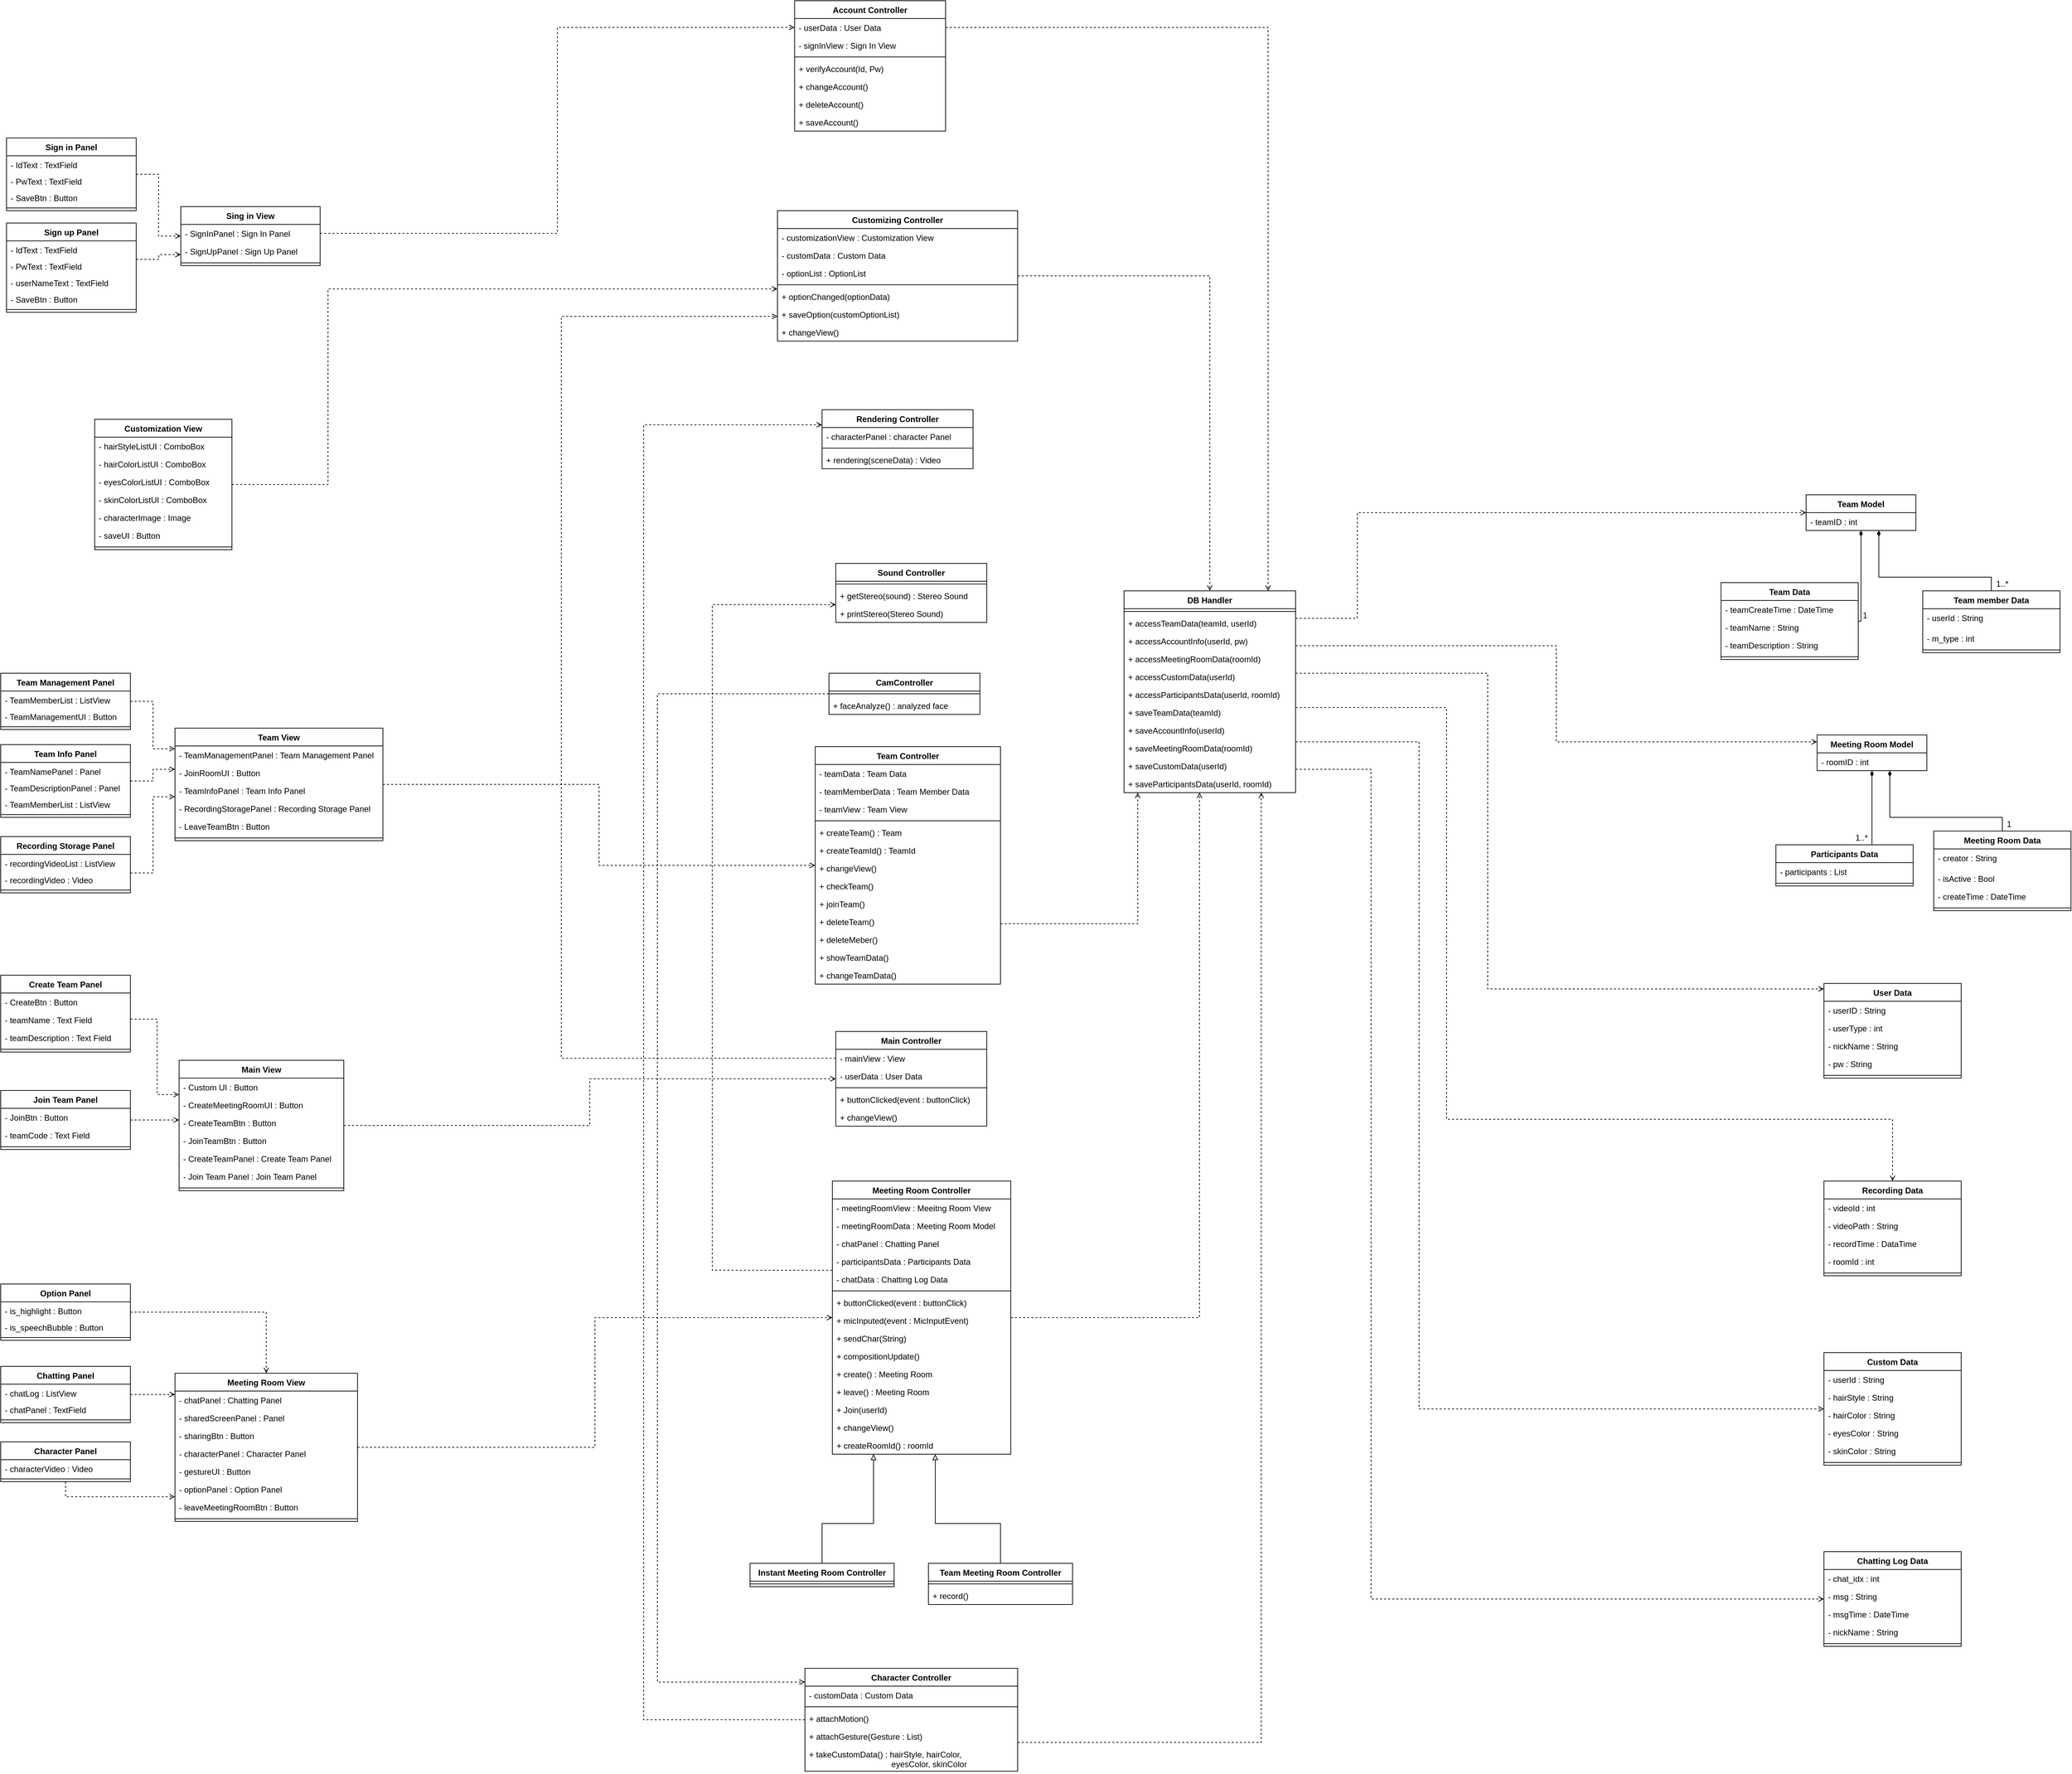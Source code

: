 <mxfile version="14.7.6" type="github">
  <diagram id="qNtHvHr-Q_ltwnV1EGBj" name="Page-1">
    <mxGraphModel dx="2681" dy="2279" grid="1" gridSize="10" guides="1" tooltips="1" connect="1" arrows="1" fold="1" page="1" pageScale="1" pageWidth="827" pageHeight="1169" math="0" shadow="0">
      <root>
        <mxCell id="0" />
        <mxCell id="1" parent="0" />
        <mxCell id="lHE6Wv-7FE4Djr_MWDjM-33" style="edgeStyle=orthogonalEdgeStyle;rounded=0;orthogonalLoop=1;jettySize=auto;html=1;dashed=1;endArrow=open;endFill=0;" edge="1" parent="1" source="Hz_aNHwt8BgAc0QITuWz-24" target="Hz_aNHwt8BgAc0QITuWz-55">
          <mxGeometry relative="1" as="geometry">
            <Array as="points">
              <mxPoint x="830" y="485" />
            </Array>
          </mxGeometry>
        </mxCell>
        <mxCell id="Hz_aNHwt8BgAc0QITuWz-24" value="Team Controller" style="swimlane;fontStyle=1;align=center;verticalAlign=top;childLayout=stackLayout;horizontal=1;startSize=26;horizontalStack=0;resizeParent=1;resizeParentMax=0;resizeLast=0;collapsible=1;marginBottom=0;" parent="1" vertex="1">
          <mxGeometry x="360" y="227" width="270" height="346" as="geometry" />
        </mxCell>
        <mxCell id="Hz_aNHwt8BgAc0QITuWz-25" value="- teamData : Team Data" style="text;strokeColor=none;fillColor=none;align=left;verticalAlign=top;spacingLeft=4;spacingRight=4;overflow=hidden;rotatable=0;points=[[0,0.5],[1,0.5]];portConstraint=eastwest;" parent="Hz_aNHwt8BgAc0QITuWz-24" vertex="1">
          <mxGeometry y="26" width="270" height="26" as="geometry" />
        </mxCell>
        <mxCell id="Hz_aNHwt8BgAc0QITuWz-28" value="- teamMemberData : Team Member Data" style="text;strokeColor=none;fillColor=none;align=left;verticalAlign=top;spacingLeft=4;spacingRight=4;overflow=hidden;rotatable=0;points=[[0,0.5],[1,0.5]];portConstraint=eastwest;" parent="Hz_aNHwt8BgAc0QITuWz-24" vertex="1">
          <mxGeometry y="52" width="270" height="26" as="geometry" />
        </mxCell>
        <mxCell id="-hR4shmU22gH0cobKzlt-282" value="- teamView : Team View" style="text;strokeColor=none;fillColor=none;align=left;verticalAlign=top;spacingLeft=4;spacingRight=4;overflow=hidden;rotatable=0;points=[[0,0.5],[1,0.5]];portConstraint=eastwest;" parent="Hz_aNHwt8BgAc0QITuWz-24" vertex="1">
          <mxGeometry y="78" width="270" height="26" as="geometry" />
        </mxCell>
        <mxCell id="Hz_aNHwt8BgAc0QITuWz-26" value="" style="line;strokeWidth=1;fillColor=none;align=left;verticalAlign=middle;spacingTop=-1;spacingLeft=3;spacingRight=3;rotatable=0;labelPosition=right;points=[];portConstraint=eastwest;" parent="Hz_aNHwt8BgAc0QITuWz-24" vertex="1">
          <mxGeometry y="104" width="270" height="8" as="geometry" />
        </mxCell>
        <mxCell id="Hz_aNHwt8BgAc0QITuWz-27" value="+ createTeam() : Team" style="text;strokeColor=none;fillColor=none;align=left;verticalAlign=top;spacingLeft=4;spacingRight=4;overflow=hidden;rotatable=0;points=[[0,0.5],[1,0.5]];portConstraint=eastwest;" parent="Hz_aNHwt8BgAc0QITuWz-24" vertex="1">
          <mxGeometry y="112" width="270" height="26" as="geometry" />
        </mxCell>
        <mxCell id="Hz_aNHwt8BgAc0QITuWz-50" value="+ createTeamId() : TeamId" style="text;strokeColor=none;fillColor=none;align=left;verticalAlign=top;spacingLeft=4;spacingRight=4;overflow=hidden;rotatable=0;points=[[0,0.5],[1,0.5]];portConstraint=eastwest;" parent="Hz_aNHwt8BgAc0QITuWz-24" vertex="1">
          <mxGeometry y="138" width="270" height="26" as="geometry" />
        </mxCell>
        <mxCell id="Hz_aNHwt8BgAc0QITuWz-51" value="+ changeView()" style="text;strokeColor=none;fillColor=none;align=left;verticalAlign=top;spacingLeft=4;spacingRight=4;overflow=hidden;rotatable=0;points=[[0,0.5],[1,0.5]];portConstraint=eastwest;" parent="Hz_aNHwt8BgAc0QITuWz-24" vertex="1">
          <mxGeometry y="164" width="270" height="26" as="geometry" />
        </mxCell>
        <mxCell id="-hR4shmU22gH0cobKzlt-283" value="+ checkTeam()" style="text;strokeColor=none;fillColor=none;align=left;verticalAlign=top;spacingLeft=4;spacingRight=4;overflow=hidden;rotatable=0;points=[[0,0.5],[1,0.5]];portConstraint=eastwest;" parent="Hz_aNHwt8BgAc0QITuWz-24" vertex="1">
          <mxGeometry y="190" width="270" height="26" as="geometry" />
        </mxCell>
        <mxCell id="-hR4shmU22gH0cobKzlt-284" value="+ joinTeam()" style="text;strokeColor=none;fillColor=none;align=left;verticalAlign=top;spacingLeft=4;spacingRight=4;overflow=hidden;rotatable=0;points=[[0,0.5],[1,0.5]];portConstraint=eastwest;" parent="Hz_aNHwt8BgAc0QITuWz-24" vertex="1">
          <mxGeometry y="216" width="270" height="26" as="geometry" />
        </mxCell>
        <mxCell id="-hR4shmU22gH0cobKzlt-285" value="+ deleteTeam()" style="text;strokeColor=none;fillColor=none;align=left;verticalAlign=top;spacingLeft=4;spacingRight=4;overflow=hidden;rotatable=0;points=[[0,0.5],[1,0.5]];portConstraint=eastwest;" parent="Hz_aNHwt8BgAc0QITuWz-24" vertex="1">
          <mxGeometry y="242" width="270" height="26" as="geometry" />
        </mxCell>
        <mxCell id="-hR4shmU22gH0cobKzlt-286" value="+ deleteMeber()" style="text;strokeColor=none;fillColor=none;align=left;verticalAlign=top;spacingLeft=4;spacingRight=4;overflow=hidden;rotatable=0;points=[[0,0.5],[1,0.5]];portConstraint=eastwest;" parent="Hz_aNHwt8BgAc0QITuWz-24" vertex="1">
          <mxGeometry y="268" width="270" height="26" as="geometry" />
        </mxCell>
        <mxCell id="-hR4shmU22gH0cobKzlt-287" value="+ showTeamData()" style="text;strokeColor=none;fillColor=none;align=left;verticalAlign=top;spacingLeft=4;spacingRight=4;overflow=hidden;rotatable=0;points=[[0,0.5],[1,0.5]];portConstraint=eastwest;" parent="Hz_aNHwt8BgAc0QITuWz-24" vertex="1">
          <mxGeometry y="294" width="270" height="26" as="geometry" />
        </mxCell>
        <mxCell id="-hR4shmU22gH0cobKzlt-288" value="+ changeTeamData()" style="text;strokeColor=none;fillColor=none;align=left;verticalAlign=top;spacingLeft=4;spacingRight=4;overflow=hidden;rotatable=0;points=[[0,0.5],[1,0.5]];portConstraint=eastwest;" parent="Hz_aNHwt8BgAc0QITuWz-24" vertex="1">
          <mxGeometry y="320" width="270" height="26" as="geometry" />
        </mxCell>
        <mxCell id="Hz_aNHwt8BgAc0QITuWz-30" value="Main Controller" style="swimlane;fontStyle=1;align=center;verticalAlign=top;childLayout=stackLayout;horizontal=1;startSize=26;horizontalStack=0;resizeParent=1;resizeParentMax=0;resizeLast=0;collapsible=1;marginBottom=0;" parent="1" vertex="1">
          <mxGeometry x="390" y="642" width="220" height="138" as="geometry" />
        </mxCell>
        <mxCell id="Hz_aNHwt8BgAc0QITuWz-31" value="- mainView : View" style="text;strokeColor=none;fillColor=none;align=left;verticalAlign=top;spacingLeft=4;spacingRight=4;overflow=hidden;rotatable=0;points=[[0,0.5],[1,0.5]];portConstraint=eastwest;" parent="Hz_aNHwt8BgAc0QITuWz-30" vertex="1">
          <mxGeometry y="26" width="220" height="26" as="geometry" />
        </mxCell>
        <mxCell id="Hz_aNHwt8BgAc0QITuWz-32" value="- userData : User Data" style="text;strokeColor=none;fillColor=none;align=left;verticalAlign=top;spacingLeft=4;spacingRight=4;overflow=hidden;rotatable=0;points=[[0,0.5],[1,0.5]];portConstraint=eastwest;" parent="Hz_aNHwt8BgAc0QITuWz-30" vertex="1">
          <mxGeometry y="52" width="220" height="26" as="geometry" />
        </mxCell>
        <mxCell id="Hz_aNHwt8BgAc0QITuWz-33" value="" style="line;strokeWidth=1;fillColor=none;align=left;verticalAlign=middle;spacingTop=-1;spacingLeft=3;spacingRight=3;rotatable=0;labelPosition=right;points=[];portConstraint=eastwest;" parent="Hz_aNHwt8BgAc0QITuWz-30" vertex="1">
          <mxGeometry y="78" width="220" height="8" as="geometry" />
        </mxCell>
        <mxCell id="Hz_aNHwt8BgAc0QITuWz-34" value="+ buttonClicked(event : buttonClick)" style="text;strokeColor=none;fillColor=none;align=left;verticalAlign=top;spacingLeft=4;spacingRight=4;overflow=hidden;rotatable=0;points=[[0,0.5],[1,0.5]];portConstraint=eastwest;" parent="Hz_aNHwt8BgAc0QITuWz-30" vertex="1">
          <mxGeometry y="86" width="220" height="26" as="geometry" />
        </mxCell>
        <mxCell id="-hR4shmU22gH0cobKzlt-289" value="+ changeView()" style="text;strokeColor=none;fillColor=none;align=left;verticalAlign=top;spacingLeft=4;spacingRight=4;overflow=hidden;rotatable=0;points=[[0,0.5],[1,0.5]];portConstraint=eastwest;" parent="Hz_aNHwt8BgAc0QITuWz-30" vertex="1">
          <mxGeometry y="112" width="220" height="26" as="geometry" />
        </mxCell>
        <mxCell id="lHE6Wv-7FE4Djr_MWDjM-47" style="edgeStyle=orthogonalEdgeStyle;rounded=0;orthogonalLoop=1;jettySize=auto;html=1;dashed=1;endArrow=open;endFill=0;" edge="1" parent="1" source="Hz_aNHwt8BgAc0QITuWz-35" target="Hz_aNHwt8BgAc0QITuWz-30">
          <mxGeometry relative="1" as="geometry" />
        </mxCell>
        <mxCell id="Hz_aNHwt8BgAc0QITuWz-35" value="Main View" style="swimlane;fontStyle=1;align=center;verticalAlign=top;childLayout=stackLayout;horizontal=1;startSize=26;horizontalStack=0;resizeParent=1;resizeParentMax=0;resizeLast=0;collapsible=1;marginBottom=0;" parent="1" vertex="1">
          <mxGeometry x="-567" y="684" width="240" height="190" as="geometry" />
        </mxCell>
        <mxCell id="Hz_aNHwt8BgAc0QITuWz-39" value="- Custom UI : Button" style="text;strokeColor=none;fillColor=none;align=left;verticalAlign=top;spacingLeft=4;spacingRight=4;overflow=hidden;rotatable=0;points=[[0,0.5],[1,0.5]];portConstraint=eastwest;" parent="Hz_aNHwt8BgAc0QITuWz-35" vertex="1">
          <mxGeometry y="26" width="240" height="26" as="geometry" />
        </mxCell>
        <mxCell id="-hR4shmU22gH0cobKzlt-21" value="- CreateMeetingRoomUI : Button" style="text;strokeColor=none;fillColor=none;align=left;verticalAlign=top;spacingLeft=4;spacingRight=4;overflow=hidden;rotatable=0;points=[[0,0.5],[1,0.5]];portConstraint=eastwest;" parent="Hz_aNHwt8BgAc0QITuWz-35" vertex="1">
          <mxGeometry y="52" width="240" height="26" as="geometry" />
        </mxCell>
        <mxCell id="-hR4shmU22gH0cobKzlt-312" value="- CreateTeamBtn : Button" style="text;strokeColor=none;fillColor=none;align=left;verticalAlign=top;spacingLeft=4;spacingRight=4;overflow=hidden;rotatable=0;points=[[0,0.5],[1,0.5]];portConstraint=eastwest;" parent="Hz_aNHwt8BgAc0QITuWz-35" vertex="1">
          <mxGeometry y="78" width="240" height="26" as="geometry" />
        </mxCell>
        <mxCell id="-hR4shmU22gH0cobKzlt-328" value="- JoinTeamBtn : Button" style="text;strokeColor=none;fillColor=none;align=left;verticalAlign=top;spacingLeft=4;spacingRight=4;overflow=hidden;rotatable=0;points=[[0,0.5],[1,0.5]];portConstraint=eastwest;" parent="Hz_aNHwt8BgAc0QITuWz-35" vertex="1">
          <mxGeometry y="104" width="240" height="26" as="geometry" />
        </mxCell>
        <mxCell id="-hR4shmU22gH0cobKzlt-329" value="- CreateTeamPanel : Create Team Panel" style="text;strokeColor=none;fillColor=none;align=left;verticalAlign=top;spacingLeft=4;spacingRight=4;overflow=hidden;rotatable=0;points=[[0,0.5],[1,0.5]];portConstraint=eastwest;" parent="Hz_aNHwt8BgAc0QITuWz-35" vertex="1">
          <mxGeometry y="130" width="240" height="26" as="geometry" />
        </mxCell>
        <mxCell id="-hR4shmU22gH0cobKzlt-330" value="- Join Team Panel : Join Team Panel" style="text;strokeColor=none;fillColor=none;align=left;verticalAlign=top;spacingLeft=4;spacingRight=4;overflow=hidden;rotatable=0;points=[[0,0.5],[1,0.5]];portConstraint=eastwest;" parent="Hz_aNHwt8BgAc0QITuWz-35" vertex="1">
          <mxGeometry y="156" width="240" height="26" as="geometry" />
        </mxCell>
        <mxCell id="Hz_aNHwt8BgAc0QITuWz-37" value="" style="line;strokeWidth=1;fillColor=none;align=left;verticalAlign=middle;spacingTop=-1;spacingLeft=3;spacingRight=3;rotatable=0;labelPosition=right;points=[];portConstraint=eastwest;" parent="Hz_aNHwt8BgAc0QITuWz-35" vertex="1">
          <mxGeometry y="182" width="240" height="8" as="geometry" />
        </mxCell>
        <mxCell id="lHE6Wv-7FE4Djr_MWDjM-59" style="edgeStyle=orthogonalEdgeStyle;rounded=0;orthogonalLoop=1;jettySize=auto;html=1;dashed=1;endArrow=open;endFill=0;" edge="1" parent="1" source="Hz_aNHwt8BgAc0QITuWz-55" target="-hR4shmU22gH0cobKzlt-209">
          <mxGeometry relative="1" as="geometry">
            <Array as="points">
              <mxPoint x="1150" y="40" />
              <mxPoint x="1150" y="-114" />
            </Array>
          </mxGeometry>
        </mxCell>
        <mxCell id="lHE6Wv-7FE4Djr_MWDjM-60" style="edgeStyle=orthogonalEdgeStyle;rounded=0;orthogonalLoop=1;jettySize=auto;html=1;dashed=1;endArrow=open;endFill=0;" edge="1" parent="1" source="Hz_aNHwt8BgAc0QITuWz-55" target="Hz_aNHwt8BgAc0QITuWz-60">
          <mxGeometry relative="1" as="geometry">
            <Array as="points">
              <mxPoint x="1440" y="80" />
              <mxPoint x="1440" y="220" />
            </Array>
          </mxGeometry>
        </mxCell>
        <mxCell id="lHE6Wv-7FE4Djr_MWDjM-61" style="edgeStyle=orthogonalEdgeStyle;rounded=0;orthogonalLoop=1;jettySize=auto;html=1;dashed=1;endArrow=open;endFill=0;" edge="1" parent="1" source="Hz_aNHwt8BgAc0QITuWz-55" target="-hR4shmU22gH0cobKzlt-224">
          <mxGeometry relative="1" as="geometry">
            <Array as="points">
              <mxPoint x="1340" y="120" />
              <mxPoint x="1340" y="580" />
            </Array>
          </mxGeometry>
        </mxCell>
        <mxCell id="lHE6Wv-7FE4Djr_MWDjM-62" style="edgeStyle=orthogonalEdgeStyle;rounded=0;orthogonalLoop=1;jettySize=auto;html=1;dashed=1;endArrow=open;endFill=0;" edge="1" parent="1" source="Hz_aNHwt8BgAc0QITuWz-55" target="-hR4shmU22gH0cobKzlt-230">
          <mxGeometry relative="1" as="geometry">
            <Array as="points">
              <mxPoint x="1280" y="170" />
              <mxPoint x="1280" y="770" />
              <mxPoint x="1930" y="770" />
            </Array>
          </mxGeometry>
        </mxCell>
        <mxCell id="lHE6Wv-7FE4Djr_MWDjM-63" style="edgeStyle=orthogonalEdgeStyle;rounded=0;orthogonalLoop=1;jettySize=auto;html=1;dashed=1;endArrow=open;endFill=0;" edge="1" parent="1" source="Hz_aNHwt8BgAc0QITuWz-55" target="-hR4shmU22gH0cobKzlt-227">
          <mxGeometry relative="1" as="geometry">
            <Array as="points">
              <mxPoint x="1240" y="220" />
              <mxPoint x="1240" y="1192" />
            </Array>
          </mxGeometry>
        </mxCell>
        <mxCell id="lHE6Wv-7FE4Djr_MWDjM-64" style="edgeStyle=orthogonalEdgeStyle;rounded=0;orthogonalLoop=1;jettySize=auto;html=1;dashed=1;endArrow=open;endFill=0;" edge="1" parent="1" source="Hz_aNHwt8BgAc0QITuWz-55" target="-hR4shmU22gH0cobKzlt-221">
          <mxGeometry relative="1" as="geometry">
            <Array as="points">
              <mxPoint x="1170" y="260" />
              <mxPoint x="1170" y="1469" />
            </Array>
          </mxGeometry>
        </mxCell>
        <mxCell id="Hz_aNHwt8BgAc0QITuWz-55" value="DB Handler" style="swimlane;fontStyle=1;align=center;verticalAlign=top;childLayout=stackLayout;horizontal=1;startSize=26;horizontalStack=0;resizeParent=1;resizeParentMax=0;resizeLast=0;collapsible=1;marginBottom=0;" parent="1" vertex="1">
          <mxGeometry x="810" width="250" height="294" as="geometry" />
        </mxCell>
        <mxCell id="Hz_aNHwt8BgAc0QITuWz-57" value="" style="line;strokeWidth=1;fillColor=none;align=left;verticalAlign=middle;spacingTop=-1;spacingLeft=3;spacingRight=3;rotatable=0;labelPosition=right;points=[];portConstraint=eastwest;" parent="Hz_aNHwt8BgAc0QITuWz-55" vertex="1">
          <mxGeometry y="26" width="250" height="8" as="geometry" />
        </mxCell>
        <mxCell id="Hz_aNHwt8BgAc0QITuWz-58" value="+ accessTeamData(teamId, userId)" style="text;strokeColor=none;fillColor=none;align=left;verticalAlign=top;spacingLeft=4;spacingRight=4;overflow=hidden;rotatable=0;points=[[0,0.5],[1,0.5]];portConstraint=eastwest;" parent="Hz_aNHwt8BgAc0QITuWz-55" vertex="1">
          <mxGeometry y="34" width="250" height="26" as="geometry" />
        </mxCell>
        <mxCell id="-hR4shmU22gH0cobKzlt-300" value="+ accessAccountInfo(userId, pw)" style="text;strokeColor=none;fillColor=none;align=left;verticalAlign=top;spacingLeft=4;spacingRight=4;overflow=hidden;rotatable=0;points=[[0,0.5],[1,0.5]];portConstraint=eastwest;" parent="Hz_aNHwt8BgAc0QITuWz-55" vertex="1">
          <mxGeometry y="60" width="250" height="26" as="geometry" />
        </mxCell>
        <mxCell id="-hR4shmU22gH0cobKzlt-301" value="+ accessMeetingRoomData(roomId)" style="text;strokeColor=none;fillColor=none;align=left;verticalAlign=top;spacingLeft=4;spacingRight=4;overflow=hidden;rotatable=0;points=[[0,0.5],[1,0.5]];portConstraint=eastwest;" parent="Hz_aNHwt8BgAc0QITuWz-55" vertex="1">
          <mxGeometry y="86" width="250" height="26" as="geometry" />
        </mxCell>
        <mxCell id="-hR4shmU22gH0cobKzlt-302" value="+ accessCustomData(userId)" style="text;strokeColor=none;fillColor=none;align=left;verticalAlign=top;spacingLeft=4;spacingRight=4;overflow=hidden;rotatable=0;points=[[0,0.5],[1,0.5]];portConstraint=eastwest;" parent="Hz_aNHwt8BgAc0QITuWz-55" vertex="1">
          <mxGeometry y="112" width="250" height="26" as="geometry" />
        </mxCell>
        <mxCell id="-hR4shmU22gH0cobKzlt-303" value="+ accessParticipantsData(userId, roomId)" style="text;strokeColor=none;fillColor=none;align=left;verticalAlign=top;spacingLeft=4;spacingRight=4;overflow=hidden;rotatable=0;points=[[0,0.5],[1,0.5]];portConstraint=eastwest;" parent="Hz_aNHwt8BgAc0QITuWz-55" vertex="1">
          <mxGeometry y="138" width="250" height="26" as="geometry" />
        </mxCell>
        <mxCell id="-hR4shmU22gH0cobKzlt-304" value="+ saveTeamData(teamId)" style="text;strokeColor=none;fillColor=none;align=left;verticalAlign=top;spacingLeft=4;spacingRight=4;overflow=hidden;rotatable=0;points=[[0,0.5],[1,0.5]];portConstraint=eastwest;" parent="Hz_aNHwt8BgAc0QITuWz-55" vertex="1">
          <mxGeometry y="164" width="250" height="26" as="geometry" />
        </mxCell>
        <mxCell id="-hR4shmU22gH0cobKzlt-305" value="+ saveAccountInfo(userId)" style="text;strokeColor=none;fillColor=none;align=left;verticalAlign=top;spacingLeft=4;spacingRight=4;overflow=hidden;rotatable=0;points=[[0,0.5],[1,0.5]];portConstraint=eastwest;" parent="Hz_aNHwt8BgAc0QITuWz-55" vertex="1">
          <mxGeometry y="190" width="250" height="26" as="geometry" />
        </mxCell>
        <mxCell id="-hR4shmU22gH0cobKzlt-306" value="+ saveMeetingRoomData(roomId)" style="text;strokeColor=none;fillColor=none;align=left;verticalAlign=top;spacingLeft=4;spacingRight=4;overflow=hidden;rotatable=0;points=[[0,0.5],[1,0.5]];portConstraint=eastwest;" parent="Hz_aNHwt8BgAc0QITuWz-55" vertex="1">
          <mxGeometry y="216" width="250" height="26" as="geometry" />
        </mxCell>
        <mxCell id="-hR4shmU22gH0cobKzlt-307" value="+ saveCustomData(userId)" style="text;strokeColor=none;fillColor=none;align=left;verticalAlign=top;spacingLeft=4;spacingRight=4;overflow=hidden;rotatable=0;points=[[0,0.5],[1,0.5]];portConstraint=eastwest;" parent="Hz_aNHwt8BgAc0QITuWz-55" vertex="1">
          <mxGeometry y="242" width="250" height="26" as="geometry" />
        </mxCell>
        <mxCell id="-hR4shmU22gH0cobKzlt-308" value="+ saveParticipantsData(userId, roomId)" style="text;strokeColor=none;fillColor=none;align=left;verticalAlign=top;spacingLeft=4;spacingRight=4;overflow=hidden;rotatable=0;points=[[0,0.5],[1,0.5]];portConstraint=eastwest;" parent="Hz_aNHwt8BgAc0QITuWz-55" vertex="1">
          <mxGeometry y="268" width="250" height="26" as="geometry" />
        </mxCell>
        <mxCell id="Hz_aNHwt8BgAc0QITuWz-60" value="Meeting Room Model" style="swimlane;fontStyle=1;align=center;verticalAlign=top;childLayout=stackLayout;horizontal=1;startSize=26;horizontalStack=0;resizeParent=1;resizeParentMax=0;resizeLast=0;collapsible=1;marginBottom=0;" parent="1" vertex="1">
          <mxGeometry x="1820" y="210" width="160" height="52" as="geometry" />
        </mxCell>
        <mxCell id="MDP1rMCHdJ5td23b5jNx-1" value="- roomID : int" style="text;strokeColor=none;fillColor=none;align=left;verticalAlign=top;spacingLeft=4;spacingRight=4;overflow=hidden;rotatable=0;points=[[0,0.5],[1,0.5]];portConstraint=eastwest;" parent="Hz_aNHwt8BgAc0QITuWz-60" vertex="1">
          <mxGeometry y="26" width="160" height="26" as="geometry" />
        </mxCell>
        <mxCell id="MDP1rMCHdJ5td23b5jNx-18" style="edgeStyle=orthogonalEdgeStyle;rounded=0;orthogonalLoop=1;jettySize=auto;html=1;entryX=0.5;entryY=1;entryDx=0;entryDy=0;endArrow=diamondThin;endFill=1;startSize=6;endSize=6;strokeWidth=1;" parent="1" source="MDP1rMCHdJ5td23b5jNx-5" target="Hz_aNHwt8BgAc0QITuWz-60" edge="1">
          <mxGeometry relative="1" as="geometry">
            <Array as="points">
              <mxPoint x="1900" y="298" />
              <mxPoint x="1900" y="298" />
            </Array>
          </mxGeometry>
        </mxCell>
        <mxCell id="MDP1rMCHdJ5td23b5jNx-5" value="Participants Data" style="swimlane;fontStyle=1;align=center;verticalAlign=top;childLayout=stackLayout;horizontal=1;startSize=26;horizontalStack=0;resizeParent=1;resizeParentMax=0;resizeLast=0;collapsible=1;marginBottom=0;" parent="1" vertex="1">
          <mxGeometry x="1760" y="370" width="200" height="60" as="geometry" />
        </mxCell>
        <mxCell id="MDP1rMCHdJ5td23b5jNx-6" value="- participants : List" style="text;strokeColor=none;fillColor=none;align=left;verticalAlign=top;spacingLeft=4;spacingRight=4;overflow=hidden;rotatable=0;points=[[0,0.5],[1,0.5]];portConstraint=eastwest;" parent="MDP1rMCHdJ5td23b5jNx-5" vertex="1">
          <mxGeometry y="26" width="200" height="26" as="geometry" />
        </mxCell>
        <mxCell id="MDP1rMCHdJ5td23b5jNx-10" value="" style="line;strokeWidth=1;fillColor=none;align=left;verticalAlign=middle;spacingTop=-1;spacingLeft=3;spacingRight=3;rotatable=0;labelPosition=right;points=[];portConstraint=eastwest;" parent="MDP1rMCHdJ5td23b5jNx-5" vertex="1">
          <mxGeometry y="52" width="200" height="8" as="geometry" />
        </mxCell>
        <mxCell id="MDP1rMCHdJ5td23b5jNx-22" style="edgeStyle=orthogonalEdgeStyle;rounded=0;orthogonalLoop=1;jettySize=auto;html=1;endArrow=diamondThin;endFill=1;startSize=6;endSize=6;strokeWidth=1;" parent="1" source="MDP1rMCHdJ5td23b5jNx-19" target="Hz_aNHwt8BgAc0QITuWz-60" edge="1">
          <mxGeometry relative="1" as="geometry">
            <Array as="points">
              <mxPoint x="2090" y="330" />
              <mxPoint x="1926" y="330" />
            </Array>
          </mxGeometry>
        </mxCell>
        <mxCell id="MDP1rMCHdJ5td23b5jNx-19" value="Meeting Room Data" style="swimlane;fontStyle=1;align=center;verticalAlign=top;childLayout=stackLayout;horizontal=1;startSize=26;horizontalStack=0;resizeParent=1;resizeParentMax=0;resizeLast=0;collapsible=1;marginBottom=0;" parent="1" vertex="1">
          <mxGeometry x="1990" y="350" width="200" height="116" as="geometry" />
        </mxCell>
        <mxCell id="MDP1rMCHdJ5td23b5jNx-4" value="- creator : String" style="text;strokeColor=none;fillColor=none;align=left;verticalAlign=top;spacingLeft=4;spacingRight=4;overflow=hidden;rotatable=0;points=[[0,0.5],[1,0.5]];portConstraint=eastwest;" parent="MDP1rMCHdJ5td23b5jNx-19" vertex="1">
          <mxGeometry y="26" width="200" height="30" as="geometry" />
        </mxCell>
        <mxCell id="MDP1rMCHdJ5td23b5jNx-2" value="- isActive : Bool" style="text;strokeColor=none;fillColor=none;align=left;verticalAlign=top;spacingLeft=4;spacingRight=4;overflow=hidden;rotatable=0;points=[[0,0.5],[1,0.5]];portConstraint=eastwest;" parent="MDP1rMCHdJ5td23b5jNx-19" vertex="1">
          <mxGeometry y="56" width="200" height="26" as="geometry" />
        </mxCell>
        <mxCell id="Hz_aNHwt8BgAc0QITuWz-61" value="- createTime : DateTime" style="text;strokeColor=none;fillColor=none;align=left;verticalAlign=top;spacingLeft=4;spacingRight=4;overflow=hidden;rotatable=0;points=[[0,0.5],[1,0.5]];portConstraint=eastwest;" parent="MDP1rMCHdJ5td23b5jNx-19" vertex="1">
          <mxGeometry y="82" width="200" height="26" as="geometry" />
        </mxCell>
        <mxCell id="Hz_aNHwt8BgAc0QITuWz-62" value="" style="line;strokeWidth=1;fillColor=none;align=left;verticalAlign=middle;spacingTop=-1;spacingLeft=3;spacingRight=3;rotatable=0;labelPosition=right;points=[];portConstraint=eastwest;" parent="MDP1rMCHdJ5td23b5jNx-19" vertex="1">
          <mxGeometry y="108" width="200" height="8" as="geometry" />
        </mxCell>
        <mxCell id="-hR4shmU22gH0cobKzlt-50" style="edgeStyle=orthogonalEdgeStyle;rounded=0;orthogonalLoop=1;jettySize=auto;html=1;dashed=1;endArrow=open;endFill=0;" parent="1" source="-hR4shmU22gH0cobKzlt-4" target="Hz_aNHwt8BgAc0QITuWz-35" edge="1">
          <mxGeometry relative="1" as="geometry">
            <Array as="points">
              <mxPoint x="-599" y="624" />
              <mxPoint x="-599" y="734" />
            </Array>
          </mxGeometry>
        </mxCell>
        <mxCell id="-hR4shmU22gH0cobKzlt-4" value="Create Team Panel" style="swimlane;fontStyle=1;align=center;verticalAlign=top;childLayout=stackLayout;horizontal=1;startSize=26;horizontalStack=0;resizeParent=1;resizeParentMax=0;resizeLast=0;collapsible=1;marginBottom=0;" parent="1" vertex="1">
          <mxGeometry x="-827" y="560" width="189" height="112" as="geometry" />
        </mxCell>
        <mxCell id="Hz_aNHwt8BgAc0QITuWz-36" value="- CreateBtn : Button" style="text;strokeColor=none;fillColor=none;align=left;verticalAlign=top;spacingLeft=4;spacingRight=4;overflow=hidden;rotatable=0;points=[[0,0.5],[1,0.5]];portConstraint=eastwest;" parent="-hR4shmU22gH0cobKzlt-4" vertex="1">
          <mxGeometry y="26" width="189" height="26" as="geometry" />
        </mxCell>
        <mxCell id="-hR4shmU22gH0cobKzlt-331" value="- teamName : Text Field" style="text;strokeColor=none;fillColor=none;align=left;verticalAlign=top;spacingLeft=4;spacingRight=4;overflow=hidden;rotatable=0;points=[[0,0.5],[1,0.5]];portConstraint=eastwest;" parent="-hR4shmU22gH0cobKzlt-4" vertex="1">
          <mxGeometry y="52" width="189" height="26" as="geometry" />
        </mxCell>
        <mxCell id="-hR4shmU22gH0cobKzlt-313" value="- teamDescription : Text Field" style="text;strokeColor=none;fillColor=none;align=left;verticalAlign=top;spacingLeft=4;spacingRight=4;overflow=hidden;rotatable=0;points=[[0,0.5],[1,0.5]];portConstraint=eastwest;" parent="-hR4shmU22gH0cobKzlt-4" vertex="1">
          <mxGeometry y="78" width="189" height="26" as="geometry" />
        </mxCell>
        <mxCell id="-hR4shmU22gH0cobKzlt-7" value="" style="line;strokeWidth=1;fillColor=none;align=left;verticalAlign=middle;spacingTop=-1;spacingLeft=3;spacingRight=3;rotatable=0;labelPosition=right;points=[];portConstraint=eastwest;" parent="-hR4shmU22gH0cobKzlt-4" vertex="1">
          <mxGeometry y="104" width="189" height="8" as="geometry" />
        </mxCell>
        <mxCell id="-hR4shmU22gH0cobKzlt-51" style="edgeStyle=orthogonalEdgeStyle;rounded=0;orthogonalLoop=1;jettySize=auto;html=1;dashed=1;endArrow=open;endFill=0;" parent="1" source="-hR4shmU22gH0cobKzlt-33" target="Hz_aNHwt8BgAc0QITuWz-35" edge="1">
          <mxGeometry relative="1" as="geometry">
            <Array as="points">
              <mxPoint x="-726" y="761" />
            </Array>
          </mxGeometry>
        </mxCell>
        <mxCell id="-hR4shmU22gH0cobKzlt-33" value="Join Team Panel" style="swimlane;fontStyle=1;align=center;verticalAlign=top;childLayout=stackLayout;horizontal=1;startSize=26;horizontalStack=0;resizeParent=1;resizeParentMax=0;resizeLast=0;collapsible=1;marginBottom=0;" parent="1" vertex="1">
          <mxGeometry x="-827" y="728" width="189" height="86" as="geometry" />
        </mxCell>
        <mxCell id="-hR4shmU22gH0cobKzlt-314" value="- JoinBtn : Button" style="text;strokeColor=none;fillColor=none;align=left;verticalAlign=top;spacingLeft=4;spacingRight=4;overflow=hidden;rotatable=0;points=[[0,0.5],[1,0.5]];portConstraint=eastwest;" parent="-hR4shmU22gH0cobKzlt-33" vertex="1">
          <mxGeometry y="26" width="189" height="26" as="geometry" />
        </mxCell>
        <mxCell id="-hR4shmU22gH0cobKzlt-332" value="- teamCode : Text Field" style="text;strokeColor=none;fillColor=none;align=left;verticalAlign=top;spacingLeft=4;spacingRight=4;overflow=hidden;rotatable=0;points=[[0,0.5],[1,0.5]];portConstraint=eastwest;" parent="-hR4shmU22gH0cobKzlt-33" vertex="1">
          <mxGeometry y="52" width="189" height="26" as="geometry" />
        </mxCell>
        <mxCell id="-hR4shmU22gH0cobKzlt-37" value="" style="line;strokeWidth=1;fillColor=none;align=left;verticalAlign=middle;spacingTop=-1;spacingLeft=3;spacingRight=3;rotatable=0;labelPosition=right;points=[];portConstraint=eastwest;" parent="-hR4shmU22gH0cobKzlt-33" vertex="1">
          <mxGeometry y="78" width="189" height="8" as="geometry" />
        </mxCell>
        <mxCell id="lHE6Wv-7FE4Djr_MWDjM-48" style="edgeStyle=orthogonalEdgeStyle;rounded=0;orthogonalLoop=1;jettySize=auto;html=1;dashed=1;endArrow=open;endFill=0;" edge="1" parent="1" source="-hR4shmU22gH0cobKzlt-53" target="-hR4shmU22gH0cobKzlt-156">
          <mxGeometry relative="1" as="geometry" />
        </mxCell>
        <mxCell id="-hR4shmU22gH0cobKzlt-53" value="Meeting Room View" style="swimlane;fontStyle=1;align=center;verticalAlign=top;childLayout=stackLayout;horizontal=1;startSize=26;horizontalStack=0;resizeParent=1;resizeParentMax=0;resizeLast=0;collapsible=1;marginBottom=0;" parent="1" vertex="1">
          <mxGeometry x="-573" y="1140" width="266" height="216" as="geometry" />
        </mxCell>
        <mxCell id="-hR4shmU22gH0cobKzlt-54" value="- chatPanel : Chatting Panel" style="text;strokeColor=none;fillColor=none;align=left;verticalAlign=top;spacingLeft=4;spacingRight=4;overflow=hidden;rotatable=0;points=[[0,0.5],[1,0.5]];portConstraint=eastwest;" parent="-hR4shmU22gH0cobKzlt-53" vertex="1">
          <mxGeometry y="26" width="266" height="26" as="geometry" />
        </mxCell>
        <mxCell id="-hR4shmU22gH0cobKzlt-55" value="- sharedScreenPanel : Panel" style="text;strokeColor=none;fillColor=none;align=left;verticalAlign=top;spacingLeft=4;spacingRight=4;overflow=hidden;rotatable=0;points=[[0,0.5],[1,0.5]];portConstraint=eastwest;" parent="-hR4shmU22gH0cobKzlt-53" vertex="1">
          <mxGeometry y="52" width="266" height="26" as="geometry" />
        </mxCell>
        <mxCell id="-hR4shmU22gH0cobKzlt-322" value="- sharingBtn : Button" style="text;strokeColor=none;fillColor=none;align=left;verticalAlign=top;spacingLeft=4;spacingRight=4;overflow=hidden;rotatable=0;points=[[0,0.5],[1,0.5]];portConstraint=eastwest;" parent="-hR4shmU22gH0cobKzlt-53" vertex="1">
          <mxGeometry y="78" width="266" height="26" as="geometry" />
        </mxCell>
        <mxCell id="-hR4shmU22gH0cobKzlt-56" value="- characterPanel : Character Panel" style="text;strokeColor=none;fillColor=none;align=left;verticalAlign=top;spacingLeft=4;spacingRight=4;overflow=hidden;rotatable=0;points=[[0,0.5],[1,0.5]];portConstraint=eastwest;" parent="-hR4shmU22gH0cobKzlt-53" vertex="1">
          <mxGeometry y="104" width="266" height="26" as="geometry" />
        </mxCell>
        <mxCell id="-hR4shmU22gH0cobKzlt-318" value="- gestureUI : Button" style="text;strokeColor=none;fillColor=none;align=left;verticalAlign=top;spacingLeft=4;spacingRight=4;overflow=hidden;rotatable=0;points=[[0,0.5],[1,0.5]];portConstraint=eastwest;" parent="-hR4shmU22gH0cobKzlt-53" vertex="1">
          <mxGeometry y="130" width="266" height="26" as="geometry" />
        </mxCell>
        <mxCell id="-hR4shmU22gH0cobKzlt-319" value="- optionPanel : Option Panel" style="text;strokeColor=none;fillColor=none;align=left;verticalAlign=top;spacingLeft=4;spacingRight=4;overflow=hidden;rotatable=0;points=[[0,0.5],[1,0.5]];portConstraint=eastwest;" parent="-hR4shmU22gH0cobKzlt-53" vertex="1">
          <mxGeometry y="156" width="266" height="26" as="geometry" />
        </mxCell>
        <mxCell id="lHE6Wv-7FE4Djr_MWDjM-3" value="- leaveMeetingRoomBtn : Button" style="text;strokeColor=none;fillColor=none;align=left;verticalAlign=top;spacingLeft=4;spacingRight=4;overflow=hidden;rotatable=0;points=[[0,0.5],[1,0.5]];portConstraint=eastwest;" vertex="1" parent="-hR4shmU22gH0cobKzlt-53">
          <mxGeometry y="182" width="266" height="26" as="geometry" />
        </mxCell>
        <mxCell id="-hR4shmU22gH0cobKzlt-57" value="" style="line;strokeWidth=1;fillColor=none;align=left;verticalAlign=middle;spacingTop=-1;spacingLeft=3;spacingRight=3;rotatable=0;labelPosition=right;points=[];portConstraint=eastwest;" parent="-hR4shmU22gH0cobKzlt-53" vertex="1">
          <mxGeometry y="208" width="266" height="8" as="geometry" />
        </mxCell>
        <mxCell id="-hR4shmU22gH0cobKzlt-58" style="edgeStyle=orthogonalEdgeStyle;rounded=0;orthogonalLoop=1;jettySize=auto;html=1;dashed=1;endArrow=open;endFill=0;" parent="1" source="-hR4shmU22gH0cobKzlt-59" target="-hR4shmU22gH0cobKzlt-53" edge="1">
          <mxGeometry relative="1" as="geometry">
            <Array as="points">
              <mxPoint x="-597" y="1171" />
              <mxPoint x="-597" y="1171" />
            </Array>
          </mxGeometry>
        </mxCell>
        <mxCell id="-hR4shmU22gH0cobKzlt-59" value="Chatting Panel" style="swimlane;fontStyle=1;align=center;verticalAlign=top;childLayout=stackLayout;horizontal=1;startSize=26;horizontalStack=0;resizeParent=1;resizeParentMax=0;resizeLast=0;collapsible=1;marginBottom=0;" parent="1" vertex="1">
          <mxGeometry x="-827" y="1130" width="189" height="82" as="geometry" />
        </mxCell>
        <mxCell id="-hR4shmU22gH0cobKzlt-60" value="- chatLog : ListView" style="text;strokeColor=none;fillColor=none;align=left;verticalAlign=top;spacingLeft=4;spacingRight=4;overflow=hidden;rotatable=0;points=[[0,0.5],[1,0.5]];portConstraint=eastwest;" parent="-hR4shmU22gH0cobKzlt-59" vertex="1">
          <mxGeometry y="26" width="189" height="24" as="geometry" />
        </mxCell>
        <mxCell id="-hR4shmU22gH0cobKzlt-321" value="- chatPanel : TextField" style="text;strokeColor=none;fillColor=none;align=left;verticalAlign=top;spacingLeft=4;spacingRight=4;overflow=hidden;rotatable=0;points=[[0,0.5],[1,0.5]];portConstraint=eastwest;" parent="-hR4shmU22gH0cobKzlt-59" vertex="1">
          <mxGeometry y="50" width="189" height="24" as="geometry" />
        </mxCell>
        <mxCell id="-hR4shmU22gH0cobKzlt-63" value="" style="line;strokeWidth=1;fillColor=none;align=left;verticalAlign=middle;spacingTop=-1;spacingLeft=3;spacingRight=3;rotatable=0;labelPosition=right;points=[];portConstraint=eastwest;" parent="-hR4shmU22gH0cobKzlt-59" vertex="1">
          <mxGeometry y="74" width="189" height="8" as="geometry" />
        </mxCell>
        <mxCell id="-hR4shmU22gH0cobKzlt-70" style="edgeStyle=orthogonalEdgeStyle;rounded=0;orthogonalLoop=1;jettySize=auto;html=1;dashed=1;endArrow=open;endFill=0;" parent="1" source="-hR4shmU22gH0cobKzlt-71" target="-hR4shmU22gH0cobKzlt-53" edge="1">
          <mxGeometry relative="1" as="geometry">
            <Array as="points">
              <mxPoint x="-732" y="1320" />
            </Array>
          </mxGeometry>
        </mxCell>
        <mxCell id="-hR4shmU22gH0cobKzlt-71" value="Character Panel" style="swimlane;fontStyle=1;align=center;verticalAlign=top;childLayout=stackLayout;horizontal=1;startSize=26;horizontalStack=0;resizeParent=1;resizeParentMax=0;resizeLast=0;collapsible=1;marginBottom=0;" parent="1" vertex="1">
          <mxGeometry x="-827" y="1240" width="189" height="58" as="geometry" />
        </mxCell>
        <mxCell id="-hR4shmU22gH0cobKzlt-72" value="- characterVideo : Video" style="text;strokeColor=none;fillColor=none;align=left;verticalAlign=top;spacingLeft=4;spacingRight=4;overflow=hidden;rotatable=0;points=[[0,0.5],[1,0.5]];portConstraint=eastwest;" parent="-hR4shmU22gH0cobKzlt-71" vertex="1">
          <mxGeometry y="26" width="189" height="24" as="geometry" />
        </mxCell>
        <mxCell id="-hR4shmU22gH0cobKzlt-75" value="" style="line;strokeWidth=1;fillColor=none;align=left;verticalAlign=middle;spacingTop=-1;spacingLeft=3;spacingRight=3;rotatable=0;labelPosition=right;points=[];portConstraint=eastwest;" parent="-hR4shmU22gH0cobKzlt-71" vertex="1">
          <mxGeometry y="50" width="189" height="8" as="geometry" />
        </mxCell>
        <mxCell id="-hR4shmU22gH0cobKzlt-86" style="edgeStyle=orthogonalEdgeStyle;rounded=0;orthogonalLoop=1;jettySize=auto;html=1;dashed=1;endArrow=open;endFill=0;" parent="1" source="-hR4shmU22gH0cobKzlt-81" target="-hR4shmU22gH0cobKzlt-53" edge="1">
          <mxGeometry relative="1" as="geometry" />
        </mxCell>
        <mxCell id="-hR4shmU22gH0cobKzlt-81" value="Option Panel" style="swimlane;fontStyle=1;align=center;verticalAlign=top;childLayout=stackLayout;horizontal=1;startSize=26;horizontalStack=0;resizeParent=1;resizeParentMax=0;resizeLast=0;collapsible=1;marginBottom=0;" parent="1" vertex="1">
          <mxGeometry x="-827" y="1010" width="189" height="82" as="geometry" />
        </mxCell>
        <mxCell id="-hR4shmU22gH0cobKzlt-82" value="- is_highlight : Button" style="text;strokeColor=none;fillColor=none;align=left;verticalAlign=top;spacingLeft=4;spacingRight=4;overflow=hidden;rotatable=0;points=[[0,0.5],[1,0.5]];portConstraint=eastwest;" parent="-hR4shmU22gH0cobKzlt-81" vertex="1">
          <mxGeometry y="26" width="189" height="24" as="geometry" />
        </mxCell>
        <mxCell id="-hR4shmU22gH0cobKzlt-83" value="- is_speechBubble : Button" style="text;strokeColor=none;fillColor=none;align=left;verticalAlign=top;spacingLeft=4;spacingRight=4;overflow=hidden;rotatable=0;points=[[0,0.5],[1,0.5]];portConstraint=eastwest;" parent="-hR4shmU22gH0cobKzlt-81" vertex="1">
          <mxGeometry y="50" width="189" height="24" as="geometry" />
        </mxCell>
        <mxCell id="-hR4shmU22gH0cobKzlt-85" value="" style="line;strokeWidth=1;fillColor=none;align=left;verticalAlign=middle;spacingTop=-1;spacingLeft=3;spacingRight=3;rotatable=0;labelPosition=right;points=[];portConstraint=eastwest;" parent="-hR4shmU22gH0cobKzlt-81" vertex="1">
          <mxGeometry y="74" width="189" height="8" as="geometry" />
        </mxCell>
        <mxCell id="lHE6Wv-7FE4Djr_MWDjM-46" style="edgeStyle=orthogonalEdgeStyle;rounded=0;orthogonalLoop=1;jettySize=auto;html=1;dashed=1;endArrow=open;endFill=0;" edge="1" parent="1" source="-hR4shmU22gH0cobKzlt-88" target="Hz_aNHwt8BgAc0QITuWz-24">
          <mxGeometry relative="1" as="geometry" />
        </mxCell>
        <mxCell id="-hR4shmU22gH0cobKzlt-88" value="Team View" style="swimlane;fontStyle=1;align=center;verticalAlign=top;childLayout=stackLayout;horizontal=1;startSize=26;horizontalStack=0;resizeParent=1;resizeParentMax=0;resizeLast=0;collapsible=1;marginBottom=0;" parent="1" vertex="1">
          <mxGeometry x="-573" y="200" width="303" height="164" as="geometry" />
        </mxCell>
        <mxCell id="-hR4shmU22gH0cobKzlt-89" value="- TeamManagementPanel : Team Management Panel" style="text;strokeColor=none;fillColor=none;align=left;verticalAlign=top;spacingLeft=4;spacingRight=4;overflow=hidden;rotatable=0;points=[[0,0.5],[1,0.5]];portConstraint=eastwest;" parent="-hR4shmU22gH0cobKzlt-88" vertex="1">
          <mxGeometry y="26" width="303" height="26" as="geometry" />
        </mxCell>
        <mxCell id="-hR4shmU22gH0cobKzlt-91" value="- JoinRoomUI : Button" style="text;strokeColor=none;fillColor=none;align=left;verticalAlign=top;spacingLeft=4;spacingRight=4;overflow=hidden;rotatable=0;points=[[0,0.5],[1,0.5]];portConstraint=eastwest;" parent="-hR4shmU22gH0cobKzlt-88" vertex="1">
          <mxGeometry y="52" width="303" height="26" as="geometry" />
        </mxCell>
        <mxCell id="-hR4shmU22gH0cobKzlt-90" value="- TeamInfoPanel : Team Info Panel" style="text;strokeColor=none;fillColor=none;align=left;verticalAlign=top;spacingLeft=4;spacingRight=4;overflow=hidden;rotatable=0;points=[[0,0.5],[1,0.5]];portConstraint=eastwest;" parent="-hR4shmU22gH0cobKzlt-88" vertex="1">
          <mxGeometry y="78" width="303" height="26" as="geometry" />
        </mxCell>
        <mxCell id="lHE6Wv-7FE4Djr_MWDjM-2" value="- RecordingStoragePanel : Recording Storage Panel" style="text;strokeColor=none;fillColor=none;align=left;verticalAlign=top;spacingLeft=4;spacingRight=4;overflow=hidden;rotatable=0;points=[[0,0.5],[1,0.5]];portConstraint=eastwest;" vertex="1" parent="-hR4shmU22gH0cobKzlt-88">
          <mxGeometry y="104" width="303" height="26" as="geometry" />
        </mxCell>
        <mxCell id="lHE6Wv-7FE4Djr_MWDjM-1" value="- LeaveTeamBtn : Button" style="text;strokeColor=none;fillColor=none;align=left;verticalAlign=top;spacingLeft=4;spacingRight=4;overflow=hidden;rotatable=0;points=[[0,0.5],[1,0.5]];portConstraint=eastwest;" vertex="1" parent="-hR4shmU22gH0cobKzlt-88">
          <mxGeometry y="130" width="303" height="26" as="geometry" />
        </mxCell>
        <mxCell id="-hR4shmU22gH0cobKzlt-92" value="" style="line;strokeWidth=1;fillColor=none;align=left;verticalAlign=middle;spacingTop=-1;spacingLeft=3;spacingRight=3;rotatable=0;labelPosition=right;points=[];portConstraint=eastwest;" parent="-hR4shmU22gH0cobKzlt-88" vertex="1">
          <mxGeometry y="156" width="303" height="8" as="geometry" />
        </mxCell>
        <mxCell id="-hR4shmU22gH0cobKzlt-93" style="edgeStyle=orthogonalEdgeStyle;rounded=0;orthogonalLoop=1;jettySize=auto;html=1;dashed=1;endArrow=open;endFill=0;" parent="1" source="-hR4shmU22gH0cobKzlt-94" target="-hR4shmU22gH0cobKzlt-88" edge="1">
          <mxGeometry relative="1" as="geometry">
            <mxPoint x="-590" y="250" as="targetPoint" />
            <Array as="points">
              <mxPoint x="-605" y="161" />
              <mxPoint x="-605" y="230" />
            </Array>
          </mxGeometry>
        </mxCell>
        <mxCell id="-hR4shmU22gH0cobKzlt-94" value="Team Management Panel" style="swimlane;fontStyle=1;align=center;verticalAlign=top;childLayout=stackLayout;horizontal=1;startSize=26;horizontalStack=0;resizeParent=1;resizeParentMax=0;resizeLast=0;collapsible=1;marginBottom=0;" parent="1" vertex="1">
          <mxGeometry x="-827" y="120" width="189" height="82" as="geometry" />
        </mxCell>
        <mxCell id="-hR4shmU22gH0cobKzlt-95" value="- TeamMemberList : ListView" style="text;strokeColor=none;fillColor=none;align=left;verticalAlign=top;spacingLeft=4;spacingRight=4;overflow=hidden;rotatable=0;points=[[0,0.5],[1,0.5]];portConstraint=eastwest;" parent="-hR4shmU22gH0cobKzlt-94" vertex="1">
          <mxGeometry y="26" width="189" height="24" as="geometry" />
        </mxCell>
        <mxCell id="-hR4shmU22gH0cobKzlt-96" value="- TeamManagementUI : Button" style="text;strokeColor=none;fillColor=none;align=left;verticalAlign=top;spacingLeft=4;spacingRight=4;overflow=hidden;rotatable=0;points=[[0,0.5],[1,0.5]];portConstraint=eastwest;" parent="-hR4shmU22gH0cobKzlt-94" vertex="1">
          <mxGeometry y="50" width="189" height="24" as="geometry" />
        </mxCell>
        <mxCell id="-hR4shmU22gH0cobKzlt-98" value="" style="line;strokeWidth=1;fillColor=none;align=left;verticalAlign=middle;spacingTop=-1;spacingLeft=3;spacingRight=3;rotatable=0;labelPosition=right;points=[];portConstraint=eastwest;" parent="-hR4shmU22gH0cobKzlt-94" vertex="1">
          <mxGeometry y="74" width="189" height="8" as="geometry" />
        </mxCell>
        <mxCell id="-hR4shmU22gH0cobKzlt-99" style="edgeStyle=orthogonalEdgeStyle;rounded=0;orthogonalLoop=1;jettySize=auto;html=1;dashed=1;endArrow=open;endFill=0;" parent="1" source="-hR4shmU22gH0cobKzlt-100" target="-hR4shmU22gH0cobKzlt-88" edge="1">
          <mxGeometry relative="1" as="geometry">
            <Array as="points">
              <mxPoint x="-605" y="277" />
              <mxPoint x="-605" y="260" />
            </Array>
          </mxGeometry>
        </mxCell>
        <mxCell id="-hR4shmU22gH0cobKzlt-100" value="Team Info Panel" style="swimlane;fontStyle=1;align=center;verticalAlign=top;childLayout=stackLayout;horizontal=1;startSize=26;horizontalStack=0;resizeParent=1;resizeParentMax=0;resizeLast=0;collapsible=1;marginBottom=0;" parent="1" vertex="1">
          <mxGeometry x="-827" y="224" width="189" height="106" as="geometry" />
        </mxCell>
        <mxCell id="-hR4shmU22gH0cobKzlt-101" value="- TeamNamePanel : Panel" style="text;strokeColor=none;fillColor=none;align=left;verticalAlign=top;spacingLeft=4;spacingRight=4;overflow=hidden;rotatable=0;points=[[0,0.5],[1,0.5]];portConstraint=eastwest;" parent="-hR4shmU22gH0cobKzlt-100" vertex="1">
          <mxGeometry y="26" width="189" height="24" as="geometry" />
        </mxCell>
        <mxCell id="-hR4shmU22gH0cobKzlt-102" value="- TeamDescriptionPanel : Panel" style="text;strokeColor=none;fillColor=none;align=left;verticalAlign=top;spacingLeft=4;spacingRight=4;overflow=hidden;rotatable=0;points=[[0,0.5],[1,0.5]];portConstraint=eastwest;" parent="-hR4shmU22gH0cobKzlt-100" vertex="1">
          <mxGeometry y="50" width="189" height="24" as="geometry" />
        </mxCell>
        <mxCell id="-hR4shmU22gH0cobKzlt-103" value="- TeamMemberList : ListView" style="text;strokeColor=none;fillColor=none;align=left;verticalAlign=top;spacingLeft=4;spacingRight=4;overflow=hidden;rotatable=0;points=[[0,0.5],[1,0.5]];portConstraint=eastwest;" parent="-hR4shmU22gH0cobKzlt-100" vertex="1">
          <mxGeometry y="74" width="189" height="24" as="geometry" />
        </mxCell>
        <mxCell id="-hR4shmU22gH0cobKzlt-104" value="" style="line;strokeWidth=1;fillColor=none;align=left;verticalAlign=middle;spacingTop=-1;spacingLeft=3;spacingRight=3;rotatable=0;labelPosition=right;points=[];portConstraint=eastwest;" parent="-hR4shmU22gH0cobKzlt-100" vertex="1">
          <mxGeometry y="98" width="189" height="8" as="geometry" />
        </mxCell>
        <mxCell id="-hR4shmU22gH0cobKzlt-116" style="edgeStyle=orthogonalEdgeStyle;rounded=0;orthogonalLoop=1;jettySize=auto;html=1;dashed=1;endArrow=open;endFill=0;" parent="1" source="-hR4shmU22gH0cobKzlt-111" target="-hR4shmU22gH0cobKzlt-88" edge="1">
          <mxGeometry relative="1" as="geometry">
            <Array as="points">
              <mxPoint x="-605" y="411" />
              <mxPoint x="-605" y="300" />
            </Array>
          </mxGeometry>
        </mxCell>
        <mxCell id="-hR4shmU22gH0cobKzlt-111" value="Recording Storage Panel" style="swimlane;fontStyle=1;align=center;verticalAlign=top;childLayout=stackLayout;horizontal=1;startSize=26;horizontalStack=0;resizeParent=1;resizeParentMax=0;resizeLast=0;collapsible=1;marginBottom=0;" parent="1" vertex="1">
          <mxGeometry x="-827" y="358" width="189" height="82" as="geometry" />
        </mxCell>
        <mxCell id="-hR4shmU22gH0cobKzlt-112" value="- recordingVideoList : ListView" style="text;strokeColor=none;fillColor=none;align=left;verticalAlign=top;spacingLeft=4;spacingRight=4;overflow=hidden;rotatable=0;points=[[0,0.5],[1,0.5]];portConstraint=eastwest;" parent="-hR4shmU22gH0cobKzlt-111" vertex="1">
          <mxGeometry y="26" width="189" height="24" as="geometry" />
        </mxCell>
        <mxCell id="-hR4shmU22gH0cobKzlt-113" value="- recordingVideo : Video" style="text;strokeColor=none;fillColor=none;align=left;verticalAlign=top;spacingLeft=4;spacingRight=4;overflow=hidden;rotatable=0;points=[[0,0.5],[1,0.5]];portConstraint=eastwest;" parent="-hR4shmU22gH0cobKzlt-111" vertex="1">
          <mxGeometry y="50" width="189" height="24" as="geometry" />
        </mxCell>
        <mxCell id="-hR4shmU22gH0cobKzlt-115" value="" style="line;strokeWidth=1;fillColor=none;align=left;verticalAlign=middle;spacingTop=-1;spacingLeft=3;spacingRight=3;rotatable=0;labelPosition=right;points=[];portConstraint=eastwest;" parent="-hR4shmU22gH0cobKzlt-111" vertex="1">
          <mxGeometry y="74" width="189" height="8" as="geometry" />
        </mxCell>
        <mxCell id="-hR4shmU22gH0cobKzlt-117" value="Sing in View" style="swimlane;fontStyle=1;align=center;verticalAlign=top;childLayout=stackLayout;horizontal=1;startSize=26;horizontalStack=0;resizeParent=1;resizeParentMax=0;resizeLast=0;collapsible=1;marginBottom=0;" parent="1" vertex="1">
          <mxGeometry x="-564.5" y="-560" width="203" height="86" as="geometry" />
        </mxCell>
        <mxCell id="-hR4shmU22gH0cobKzlt-118" value="- SignInPanel : Sign In Panel" style="text;strokeColor=none;fillColor=none;align=left;verticalAlign=top;spacingLeft=4;spacingRight=4;overflow=hidden;rotatable=0;points=[[0,0.5],[1,0.5]];portConstraint=eastwest;" parent="-hR4shmU22gH0cobKzlt-117" vertex="1">
          <mxGeometry y="26" width="203" height="26" as="geometry" />
        </mxCell>
        <mxCell id="-hR4shmU22gH0cobKzlt-119" value="- SignUpPanel : Sign Up Panel" style="text;strokeColor=none;fillColor=none;align=left;verticalAlign=top;spacingLeft=4;spacingRight=4;overflow=hidden;rotatable=0;points=[[0,0.5],[1,0.5]];portConstraint=eastwest;" parent="-hR4shmU22gH0cobKzlt-117" vertex="1">
          <mxGeometry y="52" width="203" height="26" as="geometry" />
        </mxCell>
        <mxCell id="-hR4shmU22gH0cobKzlt-121" value="" style="line;strokeWidth=1;fillColor=none;align=left;verticalAlign=middle;spacingTop=-1;spacingLeft=3;spacingRight=3;rotatable=0;labelPosition=right;points=[];portConstraint=eastwest;" parent="-hR4shmU22gH0cobKzlt-117" vertex="1">
          <mxGeometry y="78" width="203" height="8" as="geometry" />
        </mxCell>
        <mxCell id="-hR4shmU22gH0cobKzlt-122" style="edgeStyle=orthogonalEdgeStyle;rounded=0;orthogonalLoop=1;jettySize=auto;html=1;dashed=1;endArrow=open;endFill=0;" parent="1" source="-hR4shmU22gH0cobKzlt-123" target="-hR4shmU22gH0cobKzlt-117" edge="1">
          <mxGeometry relative="1" as="geometry" />
        </mxCell>
        <mxCell id="-hR4shmU22gH0cobKzlt-123" value="Sign in Panel" style="swimlane;fontStyle=1;align=center;verticalAlign=top;childLayout=stackLayout;horizontal=1;startSize=26;horizontalStack=0;resizeParent=1;resizeParentMax=0;resizeLast=0;collapsible=1;marginBottom=0;" parent="1" vertex="1">
          <mxGeometry x="-818.5" y="-660" width="189" height="106" as="geometry" />
        </mxCell>
        <mxCell id="-hR4shmU22gH0cobKzlt-124" value="- IdText : TextField" style="text;strokeColor=none;fillColor=none;align=left;verticalAlign=top;spacingLeft=4;spacingRight=4;overflow=hidden;rotatable=0;points=[[0,0.5],[1,0.5]];portConstraint=eastwest;" parent="-hR4shmU22gH0cobKzlt-123" vertex="1">
          <mxGeometry y="26" width="189" height="24" as="geometry" />
        </mxCell>
        <mxCell id="-hR4shmU22gH0cobKzlt-125" value="- PwText : TextField" style="text;strokeColor=none;fillColor=none;align=left;verticalAlign=top;spacingLeft=4;spacingRight=4;overflow=hidden;rotatable=0;points=[[0,0.5],[1,0.5]];portConstraint=eastwest;" parent="-hR4shmU22gH0cobKzlt-123" vertex="1">
          <mxGeometry y="50" width="189" height="24" as="geometry" />
        </mxCell>
        <mxCell id="-hR4shmU22gH0cobKzlt-126" value="- SaveBtn : Button" style="text;strokeColor=none;fillColor=none;align=left;verticalAlign=top;spacingLeft=4;spacingRight=4;overflow=hidden;rotatable=0;points=[[0,0.5],[1,0.5]];portConstraint=eastwest;" parent="-hR4shmU22gH0cobKzlt-123" vertex="1">
          <mxGeometry y="74" width="189" height="24" as="geometry" />
        </mxCell>
        <mxCell id="-hR4shmU22gH0cobKzlt-127" value="" style="line;strokeWidth=1;fillColor=none;align=left;verticalAlign=middle;spacingTop=-1;spacingLeft=3;spacingRight=3;rotatable=0;labelPosition=right;points=[];portConstraint=eastwest;" parent="-hR4shmU22gH0cobKzlt-123" vertex="1">
          <mxGeometry y="98" width="189" height="8" as="geometry" />
        </mxCell>
        <mxCell id="-hR4shmU22gH0cobKzlt-128" style="edgeStyle=orthogonalEdgeStyle;rounded=0;orthogonalLoop=1;jettySize=auto;html=1;dashed=1;endArrow=open;endFill=0;" parent="1" source="-hR4shmU22gH0cobKzlt-129" target="-hR4shmU22gH0cobKzlt-117" edge="1">
          <mxGeometry relative="1" as="geometry">
            <Array as="points">
              <mxPoint x="-596.5" y="-483" />
              <mxPoint x="-596.5" y="-490" />
            </Array>
          </mxGeometry>
        </mxCell>
        <mxCell id="-hR4shmU22gH0cobKzlt-129" value="Sign up Panel" style="swimlane;fontStyle=1;align=center;verticalAlign=top;childLayout=stackLayout;horizontal=1;startSize=26;horizontalStack=0;resizeParent=1;resizeParentMax=0;resizeLast=0;collapsible=1;marginBottom=0;" parent="1" vertex="1">
          <mxGeometry x="-818.5" y="-536" width="189" height="130" as="geometry" />
        </mxCell>
        <mxCell id="lHE6Wv-7FE4Djr_MWDjM-4" value="- IdText : TextField" style="text;strokeColor=none;fillColor=none;align=left;verticalAlign=top;spacingLeft=4;spacingRight=4;overflow=hidden;rotatable=0;points=[[0,0.5],[1,0.5]];portConstraint=eastwest;" vertex="1" parent="-hR4shmU22gH0cobKzlt-129">
          <mxGeometry y="26" width="189" height="24" as="geometry" />
        </mxCell>
        <mxCell id="lHE6Wv-7FE4Djr_MWDjM-5" value="- PwText : TextField" style="text;strokeColor=none;fillColor=none;align=left;verticalAlign=top;spacingLeft=4;spacingRight=4;overflow=hidden;rotatable=0;points=[[0,0.5],[1,0.5]];portConstraint=eastwest;" vertex="1" parent="-hR4shmU22gH0cobKzlt-129">
          <mxGeometry y="50" width="189" height="24" as="geometry" />
        </mxCell>
        <mxCell id="-hR4shmU22gH0cobKzlt-130" value="- userNameText : TextField" style="text;strokeColor=none;fillColor=none;align=left;verticalAlign=top;spacingLeft=4;spacingRight=4;overflow=hidden;rotatable=0;points=[[0,0.5],[1,0.5]];portConstraint=eastwest;" parent="-hR4shmU22gH0cobKzlt-129" vertex="1">
          <mxGeometry y="74" width="189" height="24" as="geometry" />
        </mxCell>
        <mxCell id="-hR4shmU22gH0cobKzlt-132" value="- SaveBtn : Button" style="text;strokeColor=none;fillColor=none;align=left;verticalAlign=top;spacingLeft=4;spacingRight=4;overflow=hidden;rotatable=0;points=[[0,0.5],[1,0.5]];portConstraint=eastwest;" parent="-hR4shmU22gH0cobKzlt-129" vertex="1">
          <mxGeometry y="98" width="189" height="24" as="geometry" />
        </mxCell>
        <mxCell id="-hR4shmU22gH0cobKzlt-133" value="" style="line;strokeWidth=1;fillColor=none;align=left;verticalAlign=middle;spacingTop=-1;spacingLeft=3;spacingRight=3;rotatable=0;labelPosition=right;points=[];portConstraint=eastwest;" parent="-hR4shmU22gH0cobKzlt-129" vertex="1">
          <mxGeometry y="122" width="189" height="8" as="geometry" />
        </mxCell>
        <mxCell id="lHE6Wv-7FE4Djr_MWDjM-45" style="edgeStyle=orthogonalEdgeStyle;rounded=0;orthogonalLoop=1;jettySize=auto;html=1;dashed=1;endArrow=open;endFill=0;" edge="1" parent="1" source="-hR4shmU22gH0cobKzlt-146" target="-hR4shmU22gH0cobKzlt-173">
          <mxGeometry relative="1" as="geometry">
            <Array as="points">
              <mxPoint x="-350" y="-155" />
              <mxPoint x="-350" y="-440" />
            </Array>
          </mxGeometry>
        </mxCell>
        <mxCell id="-hR4shmU22gH0cobKzlt-146" value="Customization View" style="swimlane;fontStyle=1;align=center;verticalAlign=top;childLayout=stackLayout;horizontal=1;startSize=26;horizontalStack=0;resizeParent=1;resizeParentMax=0;resizeLast=0;collapsible=1;marginBottom=0;" parent="1" vertex="1">
          <mxGeometry x="-690" y="-250" width="200" height="190" as="geometry" />
        </mxCell>
        <mxCell id="-hR4shmU22gH0cobKzlt-147" value="- hairStyleListUI : ComboBox" style="text;strokeColor=none;fillColor=none;align=left;verticalAlign=top;spacingLeft=4;spacingRight=4;overflow=hidden;rotatable=0;points=[[0,0.5],[1,0.5]];portConstraint=eastwest;" parent="-hR4shmU22gH0cobKzlt-146" vertex="1">
          <mxGeometry y="26" width="200" height="26" as="geometry" />
        </mxCell>
        <mxCell id="-hR4shmU22gH0cobKzlt-323" value="- hairColorListUI : ComboBox" style="text;strokeColor=none;fillColor=none;align=left;verticalAlign=top;spacingLeft=4;spacingRight=4;overflow=hidden;rotatable=0;points=[[0,0.5],[1,0.5]];portConstraint=eastwest;" parent="-hR4shmU22gH0cobKzlt-146" vertex="1">
          <mxGeometry y="52" width="200" height="26" as="geometry" />
        </mxCell>
        <mxCell id="-hR4shmU22gH0cobKzlt-324" value="- eyesColorListUI : ComboBox" style="text;strokeColor=none;fillColor=none;align=left;verticalAlign=top;spacingLeft=4;spacingRight=4;overflow=hidden;rotatable=0;points=[[0,0.5],[1,0.5]];portConstraint=eastwest;" parent="-hR4shmU22gH0cobKzlt-146" vertex="1">
          <mxGeometry y="78" width="200" height="26" as="geometry" />
        </mxCell>
        <mxCell id="-hR4shmU22gH0cobKzlt-325" value="- skinColorListUI : ComboBox" style="text;strokeColor=none;fillColor=none;align=left;verticalAlign=top;spacingLeft=4;spacingRight=4;overflow=hidden;rotatable=0;points=[[0,0.5],[1,0.5]];portConstraint=eastwest;" parent="-hR4shmU22gH0cobKzlt-146" vertex="1">
          <mxGeometry y="104" width="200" height="26" as="geometry" />
        </mxCell>
        <mxCell id="-hR4shmU22gH0cobKzlt-326" value="- characterImage : Image" style="text;strokeColor=none;fillColor=none;align=left;verticalAlign=top;spacingLeft=4;spacingRight=4;overflow=hidden;rotatable=0;points=[[0,0.5],[1,0.5]];portConstraint=eastwest;" parent="-hR4shmU22gH0cobKzlt-146" vertex="1">
          <mxGeometry y="130" width="200" height="26" as="geometry" />
        </mxCell>
        <mxCell id="-hR4shmU22gH0cobKzlt-327" value="- saveUI : Button" style="text;strokeColor=none;fillColor=none;align=left;verticalAlign=top;spacingLeft=4;spacingRight=4;overflow=hidden;rotatable=0;points=[[0,0.5],[1,0.5]];portConstraint=eastwest;" parent="-hR4shmU22gH0cobKzlt-146" vertex="1">
          <mxGeometry y="156" width="200" height="26" as="geometry" />
        </mxCell>
        <mxCell id="-hR4shmU22gH0cobKzlt-150" value="" style="line;strokeWidth=1;fillColor=none;align=left;verticalAlign=middle;spacingTop=-1;spacingLeft=3;spacingRight=3;rotatable=0;labelPosition=right;points=[];portConstraint=eastwest;" parent="-hR4shmU22gH0cobKzlt-146" vertex="1">
          <mxGeometry y="182" width="200" height="8" as="geometry" />
        </mxCell>
        <mxCell id="lHE6Wv-7FE4Djr_MWDjM-36" style="edgeStyle=orthogonalEdgeStyle;rounded=0;orthogonalLoop=1;jettySize=auto;html=1;dashed=1;endArrow=open;endFill=0;" edge="1" parent="1" source="-hR4shmU22gH0cobKzlt-156" target="Hz_aNHwt8BgAc0QITuWz-55">
          <mxGeometry relative="1" as="geometry">
            <Array as="points">
              <mxPoint x="920" y="440" />
              <mxPoint x="920" y="440" />
            </Array>
          </mxGeometry>
        </mxCell>
        <mxCell id="lHE6Wv-7FE4Djr_MWDjM-49" style="edgeStyle=orthogonalEdgeStyle;rounded=0;orthogonalLoop=1;jettySize=auto;html=1;dashed=1;endArrow=open;endFill=0;" edge="1" parent="1" source="-hR4shmU22gH0cobKzlt-156" target="-hR4shmU22gH0cobKzlt-183">
          <mxGeometry relative="1" as="geometry">
            <Array as="points">
              <mxPoint x="210" y="990" />
              <mxPoint x="210" y="20" />
            </Array>
          </mxGeometry>
        </mxCell>
        <mxCell id="-hR4shmU22gH0cobKzlt-156" value="Meeting Room Controller" style="swimlane;fontStyle=1;align=center;verticalAlign=top;childLayout=stackLayout;horizontal=1;startSize=26;horizontalStack=0;resizeParent=1;resizeParentMax=0;resizeLast=0;collapsible=1;marginBottom=0;" parent="1" vertex="1">
          <mxGeometry x="385" y="860" width="260" height="398" as="geometry" />
        </mxCell>
        <mxCell id="-hR4shmU22gH0cobKzlt-157" value="- meetingRoomView : Meeitng Room View" style="text;strokeColor=none;fillColor=none;align=left;verticalAlign=top;spacingLeft=4;spacingRight=4;overflow=hidden;rotatable=0;points=[[0,0.5],[1,0.5]];portConstraint=eastwest;" parent="-hR4shmU22gH0cobKzlt-156" vertex="1">
          <mxGeometry y="26" width="260" height="26" as="geometry" />
        </mxCell>
        <mxCell id="-hR4shmU22gH0cobKzlt-158" value="- meetingRoomData : Meeting Room Model" style="text;strokeColor=none;fillColor=none;align=left;verticalAlign=top;spacingLeft=4;spacingRight=4;overflow=hidden;rotatable=0;points=[[0,0.5],[1,0.5]];portConstraint=eastwest;" parent="-hR4shmU22gH0cobKzlt-156" vertex="1">
          <mxGeometry y="52" width="260" height="26" as="geometry" />
        </mxCell>
        <mxCell id="-hR4shmU22gH0cobKzlt-238" value="- chatPanel : Chatting Panel" style="text;strokeColor=none;fillColor=none;align=left;verticalAlign=top;spacingLeft=4;spacingRight=4;overflow=hidden;rotatable=0;points=[[0,0.5],[1,0.5]];portConstraint=eastwest;" parent="-hR4shmU22gH0cobKzlt-156" vertex="1">
          <mxGeometry y="78" width="260" height="26" as="geometry" />
        </mxCell>
        <mxCell id="-hR4shmU22gH0cobKzlt-240" value="- participantsData : Participants Data" style="text;strokeColor=none;fillColor=none;align=left;verticalAlign=top;spacingLeft=4;spacingRight=4;overflow=hidden;rotatable=0;points=[[0,0.5],[1,0.5]];portConstraint=eastwest;" parent="-hR4shmU22gH0cobKzlt-156" vertex="1">
          <mxGeometry y="104" width="260" height="26" as="geometry" />
        </mxCell>
        <mxCell id="-hR4shmU22gH0cobKzlt-239" value="- chatData : Chatting Log Data" style="text;strokeColor=none;fillColor=none;align=left;verticalAlign=top;spacingLeft=4;spacingRight=4;overflow=hidden;rotatable=0;points=[[0,0.5],[1,0.5]];portConstraint=eastwest;" parent="-hR4shmU22gH0cobKzlt-156" vertex="1">
          <mxGeometry y="130" width="260" height="26" as="geometry" />
        </mxCell>
        <mxCell id="-hR4shmU22gH0cobKzlt-159" value="" style="line;strokeWidth=1;fillColor=none;align=left;verticalAlign=middle;spacingTop=-1;spacingLeft=3;spacingRight=3;rotatable=0;labelPosition=right;points=[];portConstraint=eastwest;" parent="-hR4shmU22gH0cobKzlt-156" vertex="1">
          <mxGeometry y="156" width="260" height="8" as="geometry" />
        </mxCell>
        <mxCell id="-hR4shmU22gH0cobKzlt-160" value="+ buttonClicked(event : buttonClick)" style="text;strokeColor=none;fillColor=none;align=left;verticalAlign=top;spacingLeft=4;spacingRight=4;overflow=hidden;rotatable=0;points=[[0,0.5],[1,0.5]];portConstraint=eastwest;" parent="-hR4shmU22gH0cobKzlt-156" vertex="1">
          <mxGeometry y="164" width="260" height="26" as="geometry" />
        </mxCell>
        <mxCell id="-hR4shmU22gH0cobKzlt-241" value="+ micInputed(event : MicInputEvent)" style="text;strokeColor=none;fillColor=none;align=left;verticalAlign=top;spacingLeft=4;spacingRight=4;overflow=hidden;rotatable=0;points=[[0,0.5],[1,0.5]];portConstraint=eastwest;" parent="-hR4shmU22gH0cobKzlt-156" vertex="1">
          <mxGeometry y="190" width="260" height="26" as="geometry" />
        </mxCell>
        <mxCell id="-hR4shmU22gH0cobKzlt-242" value="+ sendChar(String)" style="text;strokeColor=none;fillColor=none;align=left;verticalAlign=top;spacingLeft=4;spacingRight=4;overflow=hidden;rotatable=0;points=[[0,0.5],[1,0.5]];portConstraint=eastwest;" parent="-hR4shmU22gH0cobKzlt-156" vertex="1">
          <mxGeometry y="216" width="260" height="26" as="geometry" />
        </mxCell>
        <mxCell id="-hR4shmU22gH0cobKzlt-243" value="+ compositionUpdate()" style="text;strokeColor=none;fillColor=none;align=left;verticalAlign=top;spacingLeft=4;spacingRight=4;overflow=hidden;rotatable=0;points=[[0,0.5],[1,0.5]];portConstraint=eastwest;" parent="-hR4shmU22gH0cobKzlt-156" vertex="1">
          <mxGeometry y="242" width="260" height="26" as="geometry" />
        </mxCell>
        <mxCell id="-hR4shmU22gH0cobKzlt-244" value="+ create() : Meeting Room" style="text;strokeColor=none;fillColor=none;align=left;verticalAlign=top;spacingLeft=4;spacingRight=4;overflow=hidden;rotatable=0;points=[[0,0.5],[1,0.5]];portConstraint=eastwest;" parent="-hR4shmU22gH0cobKzlt-156" vertex="1">
          <mxGeometry y="268" width="260" height="26" as="geometry" />
        </mxCell>
        <mxCell id="-hR4shmU22gH0cobKzlt-245" value="+ leave() : Meeting Room" style="text;strokeColor=none;fillColor=none;align=left;verticalAlign=top;spacingLeft=4;spacingRight=4;overflow=hidden;rotatable=0;points=[[0,0.5],[1,0.5]];portConstraint=eastwest;" parent="-hR4shmU22gH0cobKzlt-156" vertex="1">
          <mxGeometry y="294" width="260" height="26" as="geometry" />
        </mxCell>
        <mxCell id="-hR4shmU22gH0cobKzlt-246" value="+ Join(userId)" style="text;strokeColor=none;fillColor=none;align=left;verticalAlign=top;spacingLeft=4;spacingRight=4;overflow=hidden;rotatable=0;points=[[0,0.5],[1,0.5]];portConstraint=eastwest;" parent="-hR4shmU22gH0cobKzlt-156" vertex="1">
          <mxGeometry y="320" width="260" height="26" as="geometry" />
        </mxCell>
        <mxCell id="-hR4shmU22gH0cobKzlt-247" value="+ changeView()" style="text;strokeColor=none;fillColor=none;align=left;verticalAlign=top;spacingLeft=4;spacingRight=4;overflow=hidden;rotatable=0;points=[[0,0.5],[1,0.5]];portConstraint=eastwest;" parent="-hR4shmU22gH0cobKzlt-156" vertex="1">
          <mxGeometry y="346" width="260" height="26" as="geometry" />
        </mxCell>
        <mxCell id="-hR4shmU22gH0cobKzlt-248" value="+ createRoomId() : roomId" style="text;strokeColor=none;fillColor=none;align=left;verticalAlign=top;spacingLeft=4;spacingRight=4;overflow=hidden;rotatable=0;points=[[0,0.5],[1,0.5]];portConstraint=eastwest;" parent="-hR4shmU22gH0cobKzlt-156" vertex="1">
          <mxGeometry y="372" width="260" height="26" as="geometry" />
        </mxCell>
        <mxCell id="lHE6Wv-7FE4Djr_MWDjM-37" style="edgeStyle=orthogonalEdgeStyle;rounded=0;orthogonalLoop=1;jettySize=auto;html=1;dashed=1;endArrow=open;endFill=0;" edge="1" parent="1" source="-hR4shmU22gH0cobKzlt-168" target="Hz_aNHwt8BgAc0QITuWz-55">
          <mxGeometry relative="1" as="geometry">
            <Array as="points">
              <mxPoint x="1010" y="1678" />
            </Array>
          </mxGeometry>
        </mxCell>
        <mxCell id="lHE6Wv-7FE4Djr_MWDjM-53" style="edgeStyle=orthogonalEdgeStyle;rounded=0;orthogonalLoop=1;jettySize=auto;html=1;dashed=1;endArrow=open;endFill=0;" edge="1" parent="1" source="-hR4shmU22gH0cobKzlt-168" target="-hR4shmU22gH0cobKzlt-188">
          <mxGeometry relative="1" as="geometry">
            <mxPoint x="670" y="-260" as="targetPoint" />
            <Array as="points">
              <mxPoint x="110" y="1645" />
              <mxPoint x="110" y="-242" />
            </Array>
          </mxGeometry>
        </mxCell>
        <mxCell id="-hR4shmU22gH0cobKzlt-168" value="Character Controller" style="swimlane;fontStyle=1;align=center;verticalAlign=top;childLayout=stackLayout;horizontal=1;startSize=26;horizontalStack=0;resizeParent=1;resizeParentMax=0;resizeLast=0;collapsible=1;marginBottom=0;" parent="1" vertex="1">
          <mxGeometry x="345" y="1570" width="310" height="150" as="geometry" />
        </mxCell>
        <mxCell id="-hR4shmU22gH0cobKzlt-169" value="- customData : Custom Data" style="text;strokeColor=none;fillColor=none;align=left;verticalAlign=top;spacingLeft=4;spacingRight=4;overflow=hidden;rotatable=0;points=[[0,0.5],[1,0.5]];portConstraint=eastwest;" parent="-hR4shmU22gH0cobKzlt-168" vertex="1">
          <mxGeometry y="26" width="310" height="26" as="geometry" />
        </mxCell>
        <mxCell id="-hR4shmU22gH0cobKzlt-171" value="" style="line;strokeWidth=1;fillColor=none;align=left;verticalAlign=middle;spacingTop=-1;spacingLeft=3;spacingRight=3;rotatable=0;labelPosition=right;points=[];portConstraint=eastwest;" parent="-hR4shmU22gH0cobKzlt-168" vertex="1">
          <mxGeometry y="52" width="310" height="8" as="geometry" />
        </mxCell>
        <mxCell id="-hR4shmU22gH0cobKzlt-172" value="+ attachMotion()" style="text;strokeColor=none;fillColor=none;align=left;verticalAlign=top;spacingLeft=4;spacingRight=4;overflow=hidden;rotatable=0;points=[[0,0.5],[1,0.5]];portConstraint=eastwest;" parent="-hR4shmU22gH0cobKzlt-168" vertex="1">
          <mxGeometry y="60" width="310" height="26" as="geometry" />
        </mxCell>
        <mxCell id="-hR4shmU22gH0cobKzlt-290" value="+ attachGesture(Gesture : List)" style="text;strokeColor=none;fillColor=none;align=left;verticalAlign=top;spacingLeft=4;spacingRight=4;overflow=hidden;rotatable=0;points=[[0,0.5],[1,0.5]];portConstraint=eastwest;" parent="-hR4shmU22gH0cobKzlt-168" vertex="1">
          <mxGeometry y="86" width="310" height="26" as="geometry" />
        </mxCell>
        <mxCell id="-hR4shmU22gH0cobKzlt-291" value="+ takeCustomData() : hairStyle, hairColor, &#xa;                                    eyesColor, skinColor" style="text;strokeColor=none;fillColor=none;align=left;verticalAlign=top;spacingLeft=4;spacingRight=4;overflow=hidden;rotatable=0;points=[[0,0.5],[1,0.5]];portConstraint=eastwest;" parent="-hR4shmU22gH0cobKzlt-168" vertex="1">
          <mxGeometry y="112" width="310" height="38" as="geometry" />
        </mxCell>
        <mxCell id="lHE6Wv-7FE4Djr_MWDjM-39" style="edgeStyle=orthogonalEdgeStyle;rounded=0;orthogonalLoop=1;jettySize=auto;html=1;dashed=1;endArrow=open;endFill=0;" edge="1" parent="1" source="-hR4shmU22gH0cobKzlt-173" target="Hz_aNHwt8BgAc0QITuWz-55">
          <mxGeometry relative="1" as="geometry" />
        </mxCell>
        <mxCell id="-hR4shmU22gH0cobKzlt-173" value="Customizing Controller" style="swimlane;fontStyle=1;align=center;verticalAlign=top;childLayout=stackLayout;horizontal=1;startSize=26;horizontalStack=0;resizeParent=1;resizeParentMax=0;resizeLast=0;collapsible=1;marginBottom=0;" parent="1" vertex="1">
          <mxGeometry x="305" y="-554" width="350" height="190" as="geometry" />
        </mxCell>
        <mxCell id="-hR4shmU22gH0cobKzlt-174" value="- customizationView : Customization View" style="text;strokeColor=none;fillColor=none;align=left;verticalAlign=top;spacingLeft=4;spacingRight=4;overflow=hidden;rotatable=0;points=[[0,0.5],[1,0.5]];portConstraint=eastwest;" parent="-hR4shmU22gH0cobKzlt-173" vertex="1">
          <mxGeometry y="26" width="350" height="26" as="geometry" />
        </mxCell>
        <mxCell id="-hR4shmU22gH0cobKzlt-175" value="- customData : Custom Data" style="text;strokeColor=none;fillColor=none;align=left;verticalAlign=top;spacingLeft=4;spacingRight=4;overflow=hidden;rotatable=0;points=[[0,0.5],[1,0.5]];portConstraint=eastwest;" parent="-hR4shmU22gH0cobKzlt-173" vertex="1">
          <mxGeometry y="52" width="350" height="26" as="geometry" />
        </mxCell>
        <mxCell id="-hR4shmU22gH0cobKzlt-292" value="- optionList : OptionList" style="text;strokeColor=none;fillColor=none;align=left;verticalAlign=top;spacingLeft=4;spacingRight=4;overflow=hidden;rotatable=0;points=[[0,0.5],[1,0.5]];portConstraint=eastwest;" parent="-hR4shmU22gH0cobKzlt-173" vertex="1">
          <mxGeometry y="78" width="350" height="26" as="geometry" />
        </mxCell>
        <mxCell id="-hR4shmU22gH0cobKzlt-176" value="" style="line;strokeWidth=1;fillColor=none;align=left;verticalAlign=middle;spacingTop=-1;spacingLeft=3;spacingRight=3;rotatable=0;labelPosition=right;points=[];portConstraint=eastwest;" parent="-hR4shmU22gH0cobKzlt-173" vertex="1">
          <mxGeometry y="104" width="350" height="8" as="geometry" />
        </mxCell>
        <mxCell id="-hR4shmU22gH0cobKzlt-177" value="+ optionChanged(optionData)" style="text;strokeColor=none;fillColor=none;align=left;verticalAlign=top;spacingLeft=4;spacingRight=4;overflow=hidden;rotatable=0;points=[[0,0.5],[1,0.5]];portConstraint=eastwest;" parent="-hR4shmU22gH0cobKzlt-173" vertex="1">
          <mxGeometry y="112" width="350" height="26" as="geometry" />
        </mxCell>
        <mxCell id="-hR4shmU22gH0cobKzlt-293" value="+ saveOption(customOptionList)" style="text;strokeColor=none;fillColor=none;align=left;verticalAlign=top;spacingLeft=4;spacingRight=4;overflow=hidden;rotatable=0;points=[[0,0.5],[1,0.5]];portConstraint=eastwest;" parent="-hR4shmU22gH0cobKzlt-173" vertex="1">
          <mxGeometry y="138" width="350" height="26" as="geometry" />
        </mxCell>
        <mxCell id="-hR4shmU22gH0cobKzlt-294" value="+ changeView()" style="text;strokeColor=none;fillColor=none;align=left;verticalAlign=top;spacingLeft=4;spacingRight=4;overflow=hidden;rotatable=0;points=[[0,0.5],[1,0.5]];portConstraint=eastwest;" parent="-hR4shmU22gH0cobKzlt-173" vertex="1">
          <mxGeometry y="164" width="350" height="26" as="geometry" />
        </mxCell>
        <mxCell id="lHE6Wv-7FE4Djr_MWDjM-52" style="edgeStyle=orthogonalEdgeStyle;rounded=0;orthogonalLoop=1;jettySize=auto;html=1;dashed=1;endArrow=open;endFill=0;" edge="1" parent="1" source="-hR4shmU22gH0cobKzlt-178" target="-hR4shmU22gH0cobKzlt-168">
          <mxGeometry relative="1" as="geometry">
            <Array as="points">
              <mxPoint x="130" y="150" />
              <mxPoint x="130" y="1590" />
            </Array>
          </mxGeometry>
        </mxCell>
        <mxCell id="-hR4shmU22gH0cobKzlt-178" value="CamController" style="swimlane;fontStyle=1;align=center;verticalAlign=top;childLayout=stackLayout;horizontal=1;startSize=26;horizontalStack=0;resizeParent=1;resizeParentMax=0;resizeLast=0;collapsible=1;marginBottom=0;" parent="1" vertex="1">
          <mxGeometry x="380" y="120" width="220" height="60" as="geometry" />
        </mxCell>
        <mxCell id="-hR4shmU22gH0cobKzlt-181" value="" style="line;strokeWidth=1;fillColor=none;align=left;verticalAlign=middle;spacingTop=-1;spacingLeft=3;spacingRight=3;rotatable=0;labelPosition=right;points=[];portConstraint=eastwest;" parent="-hR4shmU22gH0cobKzlt-178" vertex="1">
          <mxGeometry y="26" width="220" height="8" as="geometry" />
        </mxCell>
        <mxCell id="-hR4shmU22gH0cobKzlt-182" value="+ faceAnalyze() : analyzed face" style="text;strokeColor=none;fillColor=none;align=left;verticalAlign=top;spacingLeft=4;spacingRight=4;overflow=hidden;rotatable=0;points=[[0,0.5],[1,0.5]];portConstraint=eastwest;" parent="-hR4shmU22gH0cobKzlt-178" vertex="1">
          <mxGeometry y="34" width="220" height="26" as="geometry" />
        </mxCell>
        <mxCell id="-hR4shmU22gH0cobKzlt-183" value="Sound Controller" style="swimlane;fontStyle=1;align=center;verticalAlign=top;childLayout=stackLayout;horizontal=1;startSize=26;horizontalStack=0;resizeParent=1;resizeParentMax=0;resizeLast=0;collapsible=1;marginBottom=0;" parent="1" vertex="1">
          <mxGeometry x="390" y="-40" width="220" height="86" as="geometry" />
        </mxCell>
        <mxCell id="-hR4shmU22gH0cobKzlt-186" value="" style="line;strokeWidth=1;fillColor=none;align=left;verticalAlign=middle;spacingTop=-1;spacingLeft=3;spacingRight=3;rotatable=0;labelPosition=right;points=[];portConstraint=eastwest;" parent="-hR4shmU22gH0cobKzlt-183" vertex="1">
          <mxGeometry y="26" width="220" height="8" as="geometry" />
        </mxCell>
        <mxCell id="-hR4shmU22gH0cobKzlt-187" value="+ getStereo(sound) : Stereo Sound" style="text;strokeColor=none;fillColor=none;align=left;verticalAlign=top;spacingLeft=4;spacingRight=4;overflow=hidden;rotatable=0;points=[[0,0.5],[1,0.5]];portConstraint=eastwest;" parent="-hR4shmU22gH0cobKzlt-183" vertex="1">
          <mxGeometry y="34" width="220" height="26" as="geometry" />
        </mxCell>
        <mxCell id="-hR4shmU22gH0cobKzlt-295" value="+ printStereo(Stereo Sound)" style="text;strokeColor=none;fillColor=none;align=left;verticalAlign=top;spacingLeft=4;spacingRight=4;overflow=hidden;rotatable=0;points=[[0,0.5],[1,0.5]];portConstraint=eastwest;" parent="-hR4shmU22gH0cobKzlt-183" vertex="1">
          <mxGeometry y="60" width="220" height="26" as="geometry" />
        </mxCell>
        <mxCell id="-hR4shmU22gH0cobKzlt-188" value="Rendering Controller" style="swimlane;fontStyle=1;align=center;verticalAlign=top;childLayout=stackLayout;horizontal=1;startSize=26;horizontalStack=0;resizeParent=1;resizeParentMax=0;resizeLast=0;collapsible=1;marginBottom=0;" parent="1" vertex="1">
          <mxGeometry x="370" y="-264" width="220" height="86" as="geometry" />
        </mxCell>
        <mxCell id="-hR4shmU22gH0cobKzlt-189" value="- characterPanel : character Panel" style="text;strokeColor=none;fillColor=none;align=left;verticalAlign=top;spacingLeft=4;spacingRight=4;overflow=hidden;rotatable=0;points=[[0,0.5],[1,0.5]];portConstraint=eastwest;" parent="-hR4shmU22gH0cobKzlt-188" vertex="1">
          <mxGeometry y="26" width="220" height="26" as="geometry" />
        </mxCell>
        <mxCell id="-hR4shmU22gH0cobKzlt-191" value="" style="line;strokeWidth=1;fillColor=none;align=left;verticalAlign=middle;spacingTop=-1;spacingLeft=3;spacingRight=3;rotatable=0;labelPosition=right;points=[];portConstraint=eastwest;" parent="-hR4shmU22gH0cobKzlt-188" vertex="1">
          <mxGeometry y="52" width="220" height="8" as="geometry" />
        </mxCell>
        <mxCell id="-hR4shmU22gH0cobKzlt-192" value="+ rendering(sceneData) : Video" style="text;strokeColor=none;fillColor=none;align=left;verticalAlign=top;spacingLeft=4;spacingRight=4;overflow=hidden;rotatable=0;points=[[0,0.5],[1,0.5]];portConstraint=eastwest;" parent="-hR4shmU22gH0cobKzlt-188" vertex="1">
          <mxGeometry y="60" width="220" height="26" as="geometry" />
        </mxCell>
        <mxCell id="-hR4shmU22gH0cobKzlt-194" value="Account Controller" style="swimlane;fontStyle=1;align=center;verticalAlign=top;childLayout=stackLayout;horizontal=1;startSize=26;horizontalStack=0;resizeParent=1;resizeParentMax=0;resizeLast=0;collapsible=1;marginBottom=0;" parent="1" vertex="1">
          <mxGeometry x="330" y="-860" width="220" height="190" as="geometry" />
        </mxCell>
        <mxCell id="-hR4shmU22gH0cobKzlt-195" value="- userData : User Data" style="text;strokeColor=none;fillColor=none;align=left;verticalAlign=top;spacingLeft=4;spacingRight=4;overflow=hidden;rotatable=0;points=[[0,0.5],[1,0.5]];portConstraint=eastwest;" parent="-hR4shmU22gH0cobKzlt-194" vertex="1">
          <mxGeometry y="26" width="220" height="26" as="geometry" />
        </mxCell>
        <mxCell id="-hR4shmU22gH0cobKzlt-196" value="- signInView : Sign In View" style="text;strokeColor=none;fillColor=none;align=left;verticalAlign=top;spacingLeft=4;spacingRight=4;overflow=hidden;rotatable=0;points=[[0,0.5],[1,0.5]];portConstraint=eastwest;" parent="-hR4shmU22gH0cobKzlt-194" vertex="1">
          <mxGeometry y="52" width="220" height="26" as="geometry" />
        </mxCell>
        <mxCell id="-hR4shmU22gH0cobKzlt-197" value="" style="line;strokeWidth=1;fillColor=none;align=left;verticalAlign=middle;spacingTop=-1;spacingLeft=3;spacingRight=3;rotatable=0;labelPosition=right;points=[];portConstraint=eastwest;" parent="-hR4shmU22gH0cobKzlt-194" vertex="1">
          <mxGeometry y="78" width="220" height="8" as="geometry" />
        </mxCell>
        <mxCell id="-hR4shmU22gH0cobKzlt-198" value="+ verifyAccount(Id, Pw)" style="text;strokeColor=none;fillColor=none;align=left;verticalAlign=top;spacingLeft=4;spacingRight=4;overflow=hidden;rotatable=0;points=[[0,0.5],[1,0.5]];portConstraint=eastwest;" parent="-hR4shmU22gH0cobKzlt-194" vertex="1">
          <mxGeometry y="86" width="220" height="26" as="geometry" />
        </mxCell>
        <mxCell id="-hR4shmU22gH0cobKzlt-297" value="+ changeAccount()" style="text;strokeColor=none;fillColor=none;align=left;verticalAlign=top;spacingLeft=4;spacingRight=4;overflow=hidden;rotatable=0;points=[[0,0.5],[1,0.5]];portConstraint=eastwest;" parent="-hR4shmU22gH0cobKzlt-194" vertex="1">
          <mxGeometry y="112" width="220" height="26" as="geometry" />
        </mxCell>
        <mxCell id="-hR4shmU22gH0cobKzlt-298" value="+ deleteAccount()" style="text;strokeColor=none;fillColor=none;align=left;verticalAlign=top;spacingLeft=4;spacingRight=4;overflow=hidden;rotatable=0;points=[[0,0.5],[1,0.5]];portConstraint=eastwest;" parent="-hR4shmU22gH0cobKzlt-194" vertex="1">
          <mxGeometry y="138" width="220" height="26" as="geometry" />
        </mxCell>
        <mxCell id="-hR4shmU22gH0cobKzlt-299" value="+ saveAccount()" style="text;strokeColor=none;fillColor=none;align=left;verticalAlign=top;spacingLeft=4;spacingRight=4;overflow=hidden;rotatable=0;points=[[0,0.5],[1,0.5]];portConstraint=eastwest;" parent="-hR4shmU22gH0cobKzlt-194" vertex="1">
          <mxGeometry y="164" width="220" height="26" as="geometry" />
        </mxCell>
        <mxCell id="-hR4shmU22gH0cobKzlt-209" value="Team Model" style="swimlane;fontStyle=1;align=center;verticalAlign=top;childLayout=stackLayout;horizontal=1;startSize=26;horizontalStack=0;resizeParent=1;resizeParentMax=0;resizeLast=0;collapsible=1;marginBottom=0;" parent="1" vertex="1">
          <mxGeometry x="1804" y="-140" width="160" height="52" as="geometry" />
        </mxCell>
        <mxCell id="-hR4shmU22gH0cobKzlt-210" value="- teamID : int" style="text;strokeColor=none;fillColor=none;align=left;verticalAlign=top;spacingLeft=4;spacingRight=4;overflow=hidden;rotatable=0;points=[[0,0.5],[1,0.5]];portConstraint=eastwest;" parent="-hR4shmU22gH0cobKzlt-209" vertex="1">
          <mxGeometry y="26" width="160" height="26" as="geometry" />
        </mxCell>
        <mxCell id="-hR4shmU22gH0cobKzlt-211" style="edgeStyle=orthogonalEdgeStyle;rounded=0;orthogonalLoop=1;jettySize=auto;html=1;entryX=0.5;entryY=1;entryDx=0;entryDy=0;endArrow=diamondThin;endFill=1;startSize=6;endSize=6;strokeWidth=1;" parent="1" source="-hR4shmU22gH0cobKzlt-212" target="-hR4shmU22gH0cobKzlt-209" edge="1">
          <mxGeometry relative="1" as="geometry">
            <Array as="points">
              <mxPoint x="1884" y="-52" />
              <mxPoint x="1884" y="-52" />
            </Array>
          </mxGeometry>
        </mxCell>
        <mxCell id="-hR4shmU22gH0cobKzlt-212" value="Team Data" style="swimlane;fontStyle=1;align=center;verticalAlign=top;childLayout=stackLayout;horizontal=1;startSize=26;horizontalStack=0;resizeParent=1;resizeParentMax=0;resizeLast=0;collapsible=1;marginBottom=0;" parent="1" vertex="1">
          <mxGeometry x="1680" y="-12" width="200" height="112" as="geometry" />
        </mxCell>
        <mxCell id="-hR4shmU22gH0cobKzlt-213" value="- teamCreateTime : DateTime" style="text;strokeColor=none;fillColor=none;align=left;verticalAlign=top;spacingLeft=4;spacingRight=4;overflow=hidden;rotatable=0;points=[[0,0.5],[1,0.5]];portConstraint=eastwest;" parent="-hR4shmU22gH0cobKzlt-212" vertex="1">
          <mxGeometry y="26" width="200" height="26" as="geometry" />
        </mxCell>
        <mxCell id="lHE6Wv-7FE4Djr_MWDjM-10" value="- teamName : String" style="text;strokeColor=none;fillColor=none;align=left;verticalAlign=top;spacingLeft=4;spacingRight=4;overflow=hidden;rotatable=0;points=[[0,0.5],[1,0.5]];portConstraint=eastwest;" vertex="1" parent="-hR4shmU22gH0cobKzlt-212">
          <mxGeometry y="52" width="200" height="26" as="geometry" />
        </mxCell>
        <mxCell id="lHE6Wv-7FE4Djr_MWDjM-11" value="- teamDescription : String" style="text;strokeColor=none;fillColor=none;align=left;verticalAlign=top;spacingLeft=4;spacingRight=4;overflow=hidden;rotatable=0;points=[[0,0.5],[1,0.5]];portConstraint=eastwest;" vertex="1" parent="-hR4shmU22gH0cobKzlt-212">
          <mxGeometry y="78" width="200" height="26" as="geometry" />
        </mxCell>
        <mxCell id="-hR4shmU22gH0cobKzlt-214" value="" style="line;strokeWidth=1;fillColor=none;align=left;verticalAlign=middle;spacingTop=-1;spacingLeft=3;spacingRight=3;rotatable=0;labelPosition=right;points=[];portConstraint=eastwest;" parent="-hR4shmU22gH0cobKzlt-212" vertex="1">
          <mxGeometry y="104" width="200" height="8" as="geometry" />
        </mxCell>
        <mxCell id="-hR4shmU22gH0cobKzlt-215" style="edgeStyle=orthogonalEdgeStyle;rounded=0;orthogonalLoop=1;jettySize=auto;html=1;endArrow=diamondThin;endFill=1;startSize=6;endSize=6;strokeWidth=1;" parent="1" source="-hR4shmU22gH0cobKzlt-216" target="-hR4shmU22gH0cobKzlt-209" edge="1">
          <mxGeometry relative="1" as="geometry">
            <Array as="points">
              <mxPoint x="2074" y="-20" />
              <mxPoint x="1910" y="-20" />
            </Array>
          </mxGeometry>
        </mxCell>
        <mxCell id="-hR4shmU22gH0cobKzlt-216" value="Team member Data" style="swimlane;fontStyle=1;align=center;verticalAlign=top;childLayout=stackLayout;horizontal=1;startSize=26;horizontalStack=0;resizeParent=1;resizeParentMax=0;resizeLast=0;collapsible=1;marginBottom=0;" parent="1" vertex="1">
          <mxGeometry x="1974" width="200" height="90" as="geometry" />
        </mxCell>
        <mxCell id="-hR4shmU22gH0cobKzlt-217" value="- userId : String" style="text;strokeColor=none;fillColor=none;align=left;verticalAlign=top;spacingLeft=4;spacingRight=4;overflow=hidden;rotatable=0;points=[[0,0.5],[1,0.5]];portConstraint=eastwest;" parent="-hR4shmU22gH0cobKzlt-216" vertex="1">
          <mxGeometry y="26" width="200" height="30" as="geometry" />
        </mxCell>
        <mxCell id="-hR4shmU22gH0cobKzlt-218" value="- m_type : int" style="text;strokeColor=none;fillColor=none;align=left;verticalAlign=top;spacingLeft=4;spacingRight=4;overflow=hidden;rotatable=0;points=[[0,0.5],[1,0.5]];portConstraint=eastwest;" parent="-hR4shmU22gH0cobKzlt-216" vertex="1">
          <mxGeometry y="56" width="200" height="26" as="geometry" />
        </mxCell>
        <mxCell id="-hR4shmU22gH0cobKzlt-220" value="" style="line;strokeWidth=1;fillColor=none;align=left;verticalAlign=middle;spacingTop=-1;spacingLeft=3;spacingRight=3;rotatable=0;labelPosition=right;points=[];portConstraint=eastwest;" parent="-hR4shmU22gH0cobKzlt-216" vertex="1">
          <mxGeometry y="82" width="200" height="8" as="geometry" />
        </mxCell>
        <mxCell id="-hR4shmU22gH0cobKzlt-221" value="Chatting Log Data" style="swimlane;fontStyle=1;align=center;verticalAlign=top;childLayout=stackLayout;horizontal=1;startSize=26;horizontalStack=0;resizeParent=1;resizeParentMax=0;resizeLast=0;collapsible=1;marginBottom=0;" parent="1" vertex="1">
          <mxGeometry x="1830" y="1400" width="200" height="138" as="geometry" />
        </mxCell>
        <mxCell id="-hR4shmU22gH0cobKzlt-222" value="- chat_idx : int" style="text;strokeColor=none;fillColor=none;align=left;verticalAlign=top;spacingLeft=4;spacingRight=4;overflow=hidden;rotatable=0;points=[[0,0.5],[1,0.5]];portConstraint=eastwest;" parent="-hR4shmU22gH0cobKzlt-221" vertex="1">
          <mxGeometry y="26" width="200" height="26" as="geometry" />
        </mxCell>
        <mxCell id="lHE6Wv-7FE4Djr_MWDjM-7" value="- msg : String" style="text;strokeColor=none;fillColor=none;align=left;verticalAlign=top;spacingLeft=4;spacingRight=4;overflow=hidden;rotatable=0;points=[[0,0.5],[1,0.5]];portConstraint=eastwest;" vertex="1" parent="-hR4shmU22gH0cobKzlt-221">
          <mxGeometry y="52" width="200" height="26" as="geometry" />
        </mxCell>
        <mxCell id="lHE6Wv-7FE4Djr_MWDjM-8" value="- msgTime : DateTime" style="text;strokeColor=none;fillColor=none;align=left;verticalAlign=top;spacingLeft=4;spacingRight=4;overflow=hidden;rotatable=0;points=[[0,0.5],[1,0.5]];portConstraint=eastwest;" vertex="1" parent="-hR4shmU22gH0cobKzlt-221">
          <mxGeometry y="78" width="200" height="26" as="geometry" />
        </mxCell>
        <mxCell id="lHE6Wv-7FE4Djr_MWDjM-9" value="- nickName : String" style="text;strokeColor=none;fillColor=none;align=left;verticalAlign=top;spacingLeft=4;spacingRight=4;overflow=hidden;rotatable=0;points=[[0,0.5],[1,0.5]];portConstraint=eastwest;" vertex="1" parent="-hR4shmU22gH0cobKzlt-221">
          <mxGeometry y="104" width="200" height="26" as="geometry" />
        </mxCell>
        <mxCell id="-hR4shmU22gH0cobKzlt-223" value="" style="line;strokeWidth=1;fillColor=none;align=left;verticalAlign=middle;spacingTop=-1;spacingLeft=3;spacingRight=3;rotatable=0;labelPosition=right;points=[];portConstraint=eastwest;" parent="-hR4shmU22gH0cobKzlt-221" vertex="1">
          <mxGeometry y="130" width="200" height="8" as="geometry" />
        </mxCell>
        <mxCell id="-hR4shmU22gH0cobKzlt-224" value="User Data" style="swimlane;fontStyle=1;align=center;verticalAlign=top;childLayout=stackLayout;horizontal=1;startSize=26;horizontalStack=0;resizeParent=1;resizeParentMax=0;resizeLast=0;collapsible=1;marginBottom=0;" parent="1" vertex="1">
          <mxGeometry x="1830" y="572" width="200" height="138" as="geometry" />
        </mxCell>
        <mxCell id="-hR4shmU22gH0cobKzlt-225" value="- userID : String" style="text;strokeColor=none;fillColor=none;align=left;verticalAlign=top;spacingLeft=4;spacingRight=4;overflow=hidden;rotatable=0;points=[[0,0.5],[1,0.5]];portConstraint=eastwest;" parent="-hR4shmU22gH0cobKzlt-224" vertex="1">
          <mxGeometry y="26" width="200" height="26" as="geometry" />
        </mxCell>
        <mxCell id="lHE6Wv-7FE4Djr_MWDjM-12" value="- userType : int" style="text;strokeColor=none;fillColor=none;align=left;verticalAlign=top;spacingLeft=4;spacingRight=4;overflow=hidden;rotatable=0;points=[[0,0.5],[1,0.5]];portConstraint=eastwest;" vertex="1" parent="-hR4shmU22gH0cobKzlt-224">
          <mxGeometry y="52" width="200" height="26" as="geometry" />
        </mxCell>
        <mxCell id="lHE6Wv-7FE4Djr_MWDjM-13" value="- nickName : String" style="text;strokeColor=none;fillColor=none;align=left;verticalAlign=top;spacingLeft=4;spacingRight=4;overflow=hidden;rotatable=0;points=[[0,0.5],[1,0.5]];portConstraint=eastwest;" vertex="1" parent="-hR4shmU22gH0cobKzlt-224">
          <mxGeometry y="78" width="200" height="26" as="geometry" />
        </mxCell>
        <mxCell id="lHE6Wv-7FE4Djr_MWDjM-14" value="- pw : String" style="text;strokeColor=none;fillColor=none;align=left;verticalAlign=top;spacingLeft=4;spacingRight=4;overflow=hidden;rotatable=0;points=[[0,0.5],[1,0.5]];portConstraint=eastwest;" vertex="1" parent="-hR4shmU22gH0cobKzlt-224">
          <mxGeometry y="104" width="200" height="26" as="geometry" />
        </mxCell>
        <mxCell id="-hR4shmU22gH0cobKzlt-226" value="" style="line;strokeWidth=1;fillColor=none;align=left;verticalAlign=middle;spacingTop=-1;spacingLeft=3;spacingRight=3;rotatable=0;labelPosition=right;points=[];portConstraint=eastwest;" parent="-hR4shmU22gH0cobKzlt-224" vertex="1">
          <mxGeometry y="130" width="200" height="8" as="geometry" />
        </mxCell>
        <mxCell id="-hR4shmU22gH0cobKzlt-227" value="Custom Data" style="swimlane;fontStyle=1;align=center;verticalAlign=top;childLayout=stackLayout;horizontal=1;startSize=26;horizontalStack=0;resizeParent=1;resizeParentMax=0;resizeLast=0;collapsible=1;marginBottom=0;" parent="1" vertex="1">
          <mxGeometry x="1830" y="1110" width="200" height="164" as="geometry" />
        </mxCell>
        <mxCell id="-hR4shmU22gH0cobKzlt-228" value="- userId : String" style="text;strokeColor=none;fillColor=none;align=left;verticalAlign=top;spacingLeft=4;spacingRight=4;overflow=hidden;rotatable=0;points=[[0,0.5],[1,0.5]];portConstraint=eastwest;" parent="-hR4shmU22gH0cobKzlt-227" vertex="1">
          <mxGeometry y="26" width="200" height="26" as="geometry" />
        </mxCell>
        <mxCell id="lHE6Wv-7FE4Djr_MWDjM-18" value="- hairStyle : String" style="text;strokeColor=none;fillColor=none;align=left;verticalAlign=top;spacingLeft=4;spacingRight=4;overflow=hidden;rotatable=0;points=[[0,0.5],[1,0.5]];portConstraint=eastwest;" vertex="1" parent="-hR4shmU22gH0cobKzlt-227">
          <mxGeometry y="52" width="200" height="26" as="geometry" />
        </mxCell>
        <mxCell id="lHE6Wv-7FE4Djr_MWDjM-19" value="- hairColor : String" style="text;strokeColor=none;fillColor=none;align=left;verticalAlign=top;spacingLeft=4;spacingRight=4;overflow=hidden;rotatable=0;points=[[0,0.5],[1,0.5]];portConstraint=eastwest;" vertex="1" parent="-hR4shmU22gH0cobKzlt-227">
          <mxGeometry y="78" width="200" height="26" as="geometry" />
        </mxCell>
        <mxCell id="lHE6Wv-7FE4Djr_MWDjM-20" value="- eyesColor : String" style="text;strokeColor=none;fillColor=none;align=left;verticalAlign=top;spacingLeft=4;spacingRight=4;overflow=hidden;rotatable=0;points=[[0,0.5],[1,0.5]];portConstraint=eastwest;" vertex="1" parent="-hR4shmU22gH0cobKzlt-227">
          <mxGeometry y="104" width="200" height="26" as="geometry" />
        </mxCell>
        <mxCell id="lHE6Wv-7FE4Djr_MWDjM-21" value="- skinColor : String" style="text;strokeColor=none;fillColor=none;align=left;verticalAlign=top;spacingLeft=4;spacingRight=4;overflow=hidden;rotatable=0;points=[[0,0.5],[1,0.5]];portConstraint=eastwest;" vertex="1" parent="-hR4shmU22gH0cobKzlt-227">
          <mxGeometry y="130" width="200" height="26" as="geometry" />
        </mxCell>
        <mxCell id="-hR4shmU22gH0cobKzlt-229" value="" style="line;strokeWidth=1;fillColor=none;align=left;verticalAlign=middle;spacingTop=-1;spacingLeft=3;spacingRight=3;rotatable=0;labelPosition=right;points=[];portConstraint=eastwest;" parent="-hR4shmU22gH0cobKzlt-227" vertex="1">
          <mxGeometry y="156" width="200" height="8" as="geometry" />
        </mxCell>
        <mxCell id="-hR4shmU22gH0cobKzlt-230" value="Recording Data" style="swimlane;fontStyle=1;align=center;verticalAlign=top;childLayout=stackLayout;horizontal=1;startSize=26;horizontalStack=0;resizeParent=1;resizeParentMax=0;resizeLast=0;collapsible=1;marginBottom=0;" parent="1" vertex="1">
          <mxGeometry x="1830" y="860" width="200" height="138" as="geometry" />
        </mxCell>
        <mxCell id="-hR4shmU22gH0cobKzlt-231" value="- videoId : int" style="text;strokeColor=none;fillColor=none;align=left;verticalAlign=top;spacingLeft=4;spacingRight=4;overflow=hidden;rotatable=0;points=[[0,0.5],[1,0.5]];portConstraint=eastwest;" parent="-hR4shmU22gH0cobKzlt-230" vertex="1">
          <mxGeometry y="26" width="200" height="26" as="geometry" />
        </mxCell>
        <mxCell id="lHE6Wv-7FE4Djr_MWDjM-15" value="- videoPath : String" style="text;strokeColor=none;fillColor=none;align=left;verticalAlign=top;spacingLeft=4;spacingRight=4;overflow=hidden;rotatable=0;points=[[0,0.5],[1,0.5]];portConstraint=eastwest;" vertex="1" parent="-hR4shmU22gH0cobKzlt-230">
          <mxGeometry y="52" width="200" height="26" as="geometry" />
        </mxCell>
        <mxCell id="lHE6Wv-7FE4Djr_MWDjM-16" value="- recordTime : DataTime" style="text;strokeColor=none;fillColor=none;align=left;verticalAlign=top;spacingLeft=4;spacingRight=4;overflow=hidden;rotatable=0;points=[[0,0.5],[1,0.5]];portConstraint=eastwest;" vertex="1" parent="-hR4shmU22gH0cobKzlt-230">
          <mxGeometry y="78" width="200" height="26" as="geometry" />
        </mxCell>
        <mxCell id="lHE6Wv-7FE4Djr_MWDjM-17" value="- roomId : int" style="text;strokeColor=none;fillColor=none;align=left;verticalAlign=top;spacingLeft=4;spacingRight=4;overflow=hidden;rotatable=0;points=[[0,0.5],[1,0.5]];portConstraint=eastwest;" vertex="1" parent="-hR4shmU22gH0cobKzlt-230">
          <mxGeometry y="104" width="200" height="26" as="geometry" />
        </mxCell>
        <mxCell id="-hR4shmU22gH0cobKzlt-232" value="" style="line;strokeWidth=1;fillColor=none;align=left;verticalAlign=middle;spacingTop=-1;spacingLeft=3;spacingRight=3;rotatable=0;labelPosition=right;points=[];portConstraint=eastwest;" parent="-hR4shmU22gH0cobKzlt-230" vertex="1">
          <mxGeometry y="130" width="200" height="8" as="geometry" />
        </mxCell>
        <mxCell id="-hR4shmU22gH0cobKzlt-280" style="edgeStyle=orthogonalEdgeStyle;rounded=0;orthogonalLoop=1;jettySize=auto;html=1;endArrow=block;endFill=0;" parent="1" source="-hR4shmU22gH0cobKzlt-272" target="-hR4shmU22gH0cobKzlt-156" edge="1">
          <mxGeometry relative="1" as="geometry">
            <Array as="points">
              <mxPoint x="370" y="1359" />
              <mxPoint x="445" y="1359" />
            </Array>
          </mxGeometry>
        </mxCell>
        <mxCell id="-hR4shmU22gH0cobKzlt-272" value="Instant Meeting Room Controller" style="swimlane;fontStyle=1;align=center;verticalAlign=top;childLayout=stackLayout;horizontal=1;startSize=26;horizontalStack=0;resizeParent=1;resizeParentMax=0;resizeLast=0;collapsible=1;marginBottom=0;" parent="1" vertex="1">
          <mxGeometry x="265" y="1417" width="210" height="34" as="geometry" />
        </mxCell>
        <mxCell id="-hR4shmU22gH0cobKzlt-273" value="" style="line;strokeWidth=1;fillColor=none;align=left;verticalAlign=middle;spacingTop=-1;spacingLeft=3;spacingRight=3;rotatable=0;labelPosition=right;points=[];portConstraint=eastwest;" parent="-hR4shmU22gH0cobKzlt-272" vertex="1">
          <mxGeometry y="26" width="210" height="8" as="geometry" />
        </mxCell>
        <mxCell id="-hR4shmU22gH0cobKzlt-281" style="edgeStyle=orthogonalEdgeStyle;rounded=0;orthogonalLoop=1;jettySize=auto;html=1;endArrow=block;endFill=0;" parent="1" source="-hR4shmU22gH0cobKzlt-277" target="-hR4shmU22gH0cobKzlt-156" edge="1">
          <mxGeometry relative="1" as="geometry">
            <Array as="points">
              <mxPoint x="630" y="1359" />
              <mxPoint x="535" y="1359" />
            </Array>
          </mxGeometry>
        </mxCell>
        <mxCell id="-hR4shmU22gH0cobKzlt-277" value="Team Meeting Room Controller" style="swimlane;fontStyle=1;align=center;verticalAlign=top;childLayout=stackLayout;horizontal=1;startSize=26;horizontalStack=0;resizeParent=1;resizeParentMax=0;resizeLast=0;collapsible=1;marginBottom=0;" parent="1" vertex="1">
          <mxGeometry x="525" y="1417" width="210" height="60" as="geometry" />
        </mxCell>
        <mxCell id="-hR4shmU22gH0cobKzlt-278" value="" style="line;strokeWidth=1;fillColor=none;align=left;verticalAlign=middle;spacingTop=-1;spacingLeft=3;spacingRight=3;rotatable=0;labelPosition=right;points=[];portConstraint=eastwest;" parent="-hR4shmU22gH0cobKzlt-277" vertex="1">
          <mxGeometry y="26" width="210" height="8" as="geometry" />
        </mxCell>
        <mxCell id="-hR4shmU22gH0cobKzlt-279" value="+ record()" style="text;strokeColor=none;fillColor=none;align=left;verticalAlign=top;spacingLeft=4;spacingRight=4;overflow=hidden;rotatable=0;points=[[0,0.5],[1,0.5]];portConstraint=eastwest;" parent="-hR4shmU22gH0cobKzlt-277" vertex="1">
          <mxGeometry y="34" width="210" height="26" as="geometry" />
        </mxCell>
        <mxCell id="lHE6Wv-7FE4Djr_MWDjM-38" style="edgeStyle=orthogonalEdgeStyle;rounded=0;orthogonalLoop=1;jettySize=auto;html=1;dashed=1;endArrow=open;endFill=0;" edge="1" parent="1" source="-hR4shmU22gH0cobKzlt-195" target="Hz_aNHwt8BgAc0QITuWz-55">
          <mxGeometry relative="1" as="geometry">
            <Array as="points">
              <mxPoint x="1020" y="-821" />
            </Array>
          </mxGeometry>
        </mxCell>
        <mxCell id="lHE6Wv-7FE4Djr_MWDjM-44" style="edgeStyle=orthogonalEdgeStyle;rounded=0;orthogonalLoop=1;jettySize=auto;html=1;entryX=0;entryY=0.5;entryDx=0;entryDy=0;dashed=1;endArrow=open;endFill=0;" edge="1" parent="1" source="-hR4shmU22gH0cobKzlt-118" target="-hR4shmU22gH0cobKzlt-195">
          <mxGeometry relative="1" as="geometry" />
        </mxCell>
        <mxCell id="lHE6Wv-7FE4Djr_MWDjM-54" style="edgeStyle=orthogonalEdgeStyle;rounded=0;orthogonalLoop=1;jettySize=auto;html=1;dashed=1;endArrow=open;endFill=0;" edge="1" parent="1" source="Hz_aNHwt8BgAc0QITuWz-31" target="-hR4shmU22gH0cobKzlt-173">
          <mxGeometry relative="1" as="geometry">
            <Array as="points">
              <mxPoint x="-10" y="681" />
              <mxPoint x="-10" y="-400" />
            </Array>
          </mxGeometry>
        </mxCell>
        <mxCell id="lHE6Wv-7FE4Djr_MWDjM-55" value="1..*" style="text;html=1;strokeColor=none;fillColor=none;align=center;verticalAlign=middle;whiteSpace=wrap;rounded=0;" vertex="1" parent="1">
          <mxGeometry x="1865" y="350" width="40" height="20" as="geometry" />
        </mxCell>
        <mxCell id="lHE6Wv-7FE4Djr_MWDjM-56" value="1" style="text;html=1;strokeColor=none;fillColor=none;align=center;verticalAlign=middle;whiteSpace=wrap;rounded=0;" vertex="1" parent="1">
          <mxGeometry x="2080" y="330" width="40" height="20" as="geometry" />
        </mxCell>
        <mxCell id="lHE6Wv-7FE4Djr_MWDjM-57" value="1" style="text;html=1;strokeColor=none;fillColor=none;align=center;verticalAlign=middle;whiteSpace=wrap;rounded=0;" vertex="1" parent="1">
          <mxGeometry x="1870" y="26" width="40" height="20" as="geometry" />
        </mxCell>
        <mxCell id="lHE6Wv-7FE4Djr_MWDjM-58" value="1..*" style="text;html=1;strokeColor=none;fillColor=none;align=center;verticalAlign=middle;whiteSpace=wrap;rounded=0;" vertex="1" parent="1">
          <mxGeometry x="2070" y="-20" width="40" height="20" as="geometry" />
        </mxCell>
      </root>
    </mxGraphModel>
  </diagram>
</mxfile>
